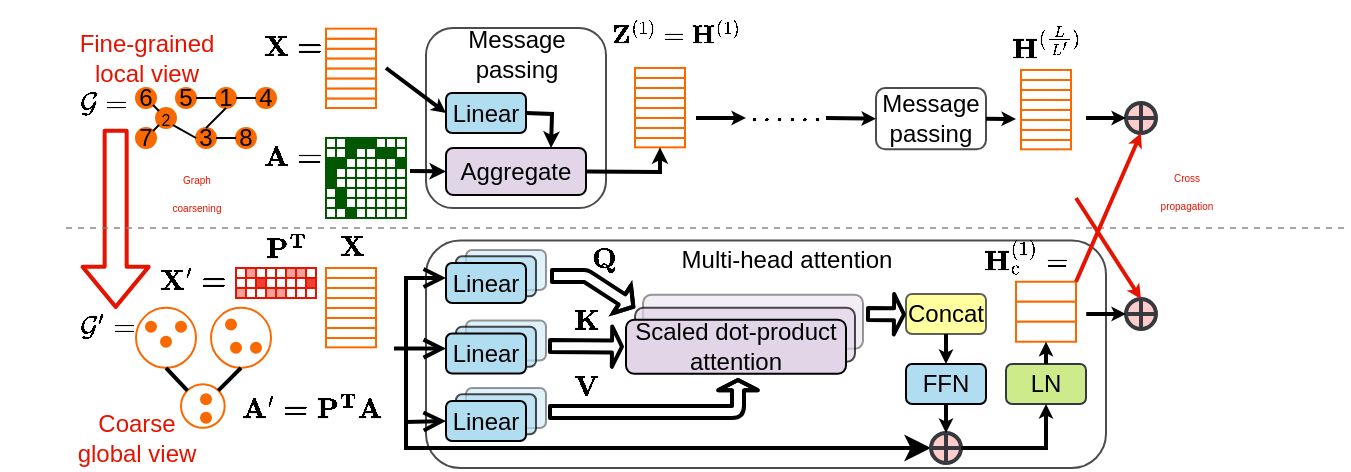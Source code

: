 <mxfile version="15.3.3" type="github">
  <diagram id="CfByyXH98lyFo_TxjOTY" name="Page-1">
    <mxGraphModel dx="788" dy="453" grid="1" gridSize="10" guides="1" tooltips="1" connect="1" arrows="1" fold="1" page="1" pageScale="1" pageWidth="400" pageHeight="300" math="1" shadow="0">
      <root>
        <mxCell id="0" />
        <mxCell id="1" parent="0" />
        <mxCell id="TVpiPLjPCfYYswbtp5a_-145" value="\(\bf{P}^{\text{T}}\)" style="text;html=1;resizable=0;autosize=1;align=center;verticalAlign=middle;points=[];fillColor=none;strokeColor=none;rounded=0;" vertex="1" parent="1">
          <mxGeometry x="95" y="120" width="110" height="20" as="geometry" />
        </mxCell>
        <mxCell id="TVpiPLjPCfYYswbtp5a_-34" value="" style="rounded=1;whiteSpace=wrap;html=1;hachureGap=4;pointerEvents=0;strokeColor=#000000;fillColor=#b1ddf0;opacity=40;" vertex="1" parent="1">
          <mxGeometry x="240" y="131" width="40" height="20" as="geometry" />
        </mxCell>
        <mxCell id="TVpiPLjPCfYYswbtp5a_-33" value="" style="rounded=1;whiteSpace=wrap;html=1;hachureGap=4;pointerEvents=0;strokeColor=#000000;fillColor=#b1ddf0;opacity=70;" vertex="1" parent="1">
          <mxGeometry x="235" y="134.16" width="40" height="20" as="geometry" />
        </mxCell>
        <mxCell id="TVpiPLjPCfYYswbtp5a_-28" value="" style="rounded=1;whiteSpace=wrap;html=1;hachureGap=4;pointerEvents=0;fillColor=#e1d5e7;opacity=40;strokeColor=#000000;" vertex="1" parent="1">
          <mxGeometry x="328.5" y="153.43" width="110" height="27" as="geometry" />
        </mxCell>
        <mxCell id="TVpiPLjPCfYYswbtp5a_-27" value="" style="rounded=1;whiteSpace=wrap;html=1;hachureGap=4;pointerEvents=0;fillColor=#e1d5e7;opacity=70;strokeColor=#000000;" vertex="1" parent="1">
          <mxGeometry x="324.5" y="159.93" width="110" height="27" as="geometry" />
        </mxCell>
        <mxCell id="kGuZ0Swbfz_hp6WvDoyl-2" value="\(\mathcal{G}=\)" style="text;html=1;resizable=0;autosize=1;align=center;verticalAlign=middle;points=[];fillColor=none;strokeColor=none;rounded=0;" parent="1" vertex="1">
          <mxGeometry x="7.5" y="47.66" width="100" height="20" as="geometry" />
        </mxCell>
        <mxCell id="kGuZ0Swbfz_hp6WvDoyl-3" value="7" style="ellipse;whiteSpace=wrap;html=1;aspect=fixed;fillColor=#fa6800;fontColor=#000000;strokeColor=#FA6800;" parent="1" vertex="1">
          <mxGeometry x="75" y="70" width="10" height="10" as="geometry" />
        </mxCell>
        <mxCell id="kGuZ0Swbfz_hp6WvDoyl-4" value="&lt;font style=&quot;font-size: 8px&quot;&gt;2&lt;/font&gt;" style="ellipse;whiteSpace=wrap;html=1;aspect=fixed;fillColor=#fa6800;fontColor=#000000;strokeColor=#FA6800;" parent="1" vertex="1">
          <mxGeometry x="85" y="60" width="10" height="10" as="geometry" />
        </mxCell>
        <mxCell id="kGuZ0Swbfz_hp6WvDoyl-5" value="6" style="ellipse;whiteSpace=wrap;html=1;aspect=fixed;fillColor=#fa6800;fontColor=#000000;strokeColor=#FA6800;" parent="1" vertex="1">
          <mxGeometry x="75" y="50" width="10" height="10" as="geometry" />
        </mxCell>
        <mxCell id="kGuZ0Swbfz_hp6WvDoyl-6" value="" style="endArrow=none;html=1;entryX=0;entryY=0;entryDx=0;entryDy=0;exitX=1;exitY=1;exitDx=0;exitDy=0;" parent="1" source="kGuZ0Swbfz_hp6WvDoyl-5" target="kGuZ0Swbfz_hp6WvDoyl-4" edge="1">
          <mxGeometry width="50" height="50" relative="1" as="geometry">
            <mxPoint x="115" y="40" as="sourcePoint" />
            <mxPoint x="100" y="65" as="targetPoint" />
          </mxGeometry>
        </mxCell>
        <mxCell id="kGuZ0Swbfz_hp6WvDoyl-7" value="" style="endArrow=none;html=1;exitX=1;exitY=0;exitDx=0;exitDy=0;entryX=0;entryY=1;entryDx=0;entryDy=0;" parent="1" source="kGuZ0Swbfz_hp6WvDoyl-3" target="kGuZ0Swbfz_hp6WvDoyl-4" edge="1">
          <mxGeometry width="50" height="50" relative="1" as="geometry">
            <mxPoint x="135" y="242" as="sourcePoint" />
            <mxPoint x="145" y="242" as="targetPoint" />
          </mxGeometry>
        </mxCell>
        <mxCell id="kGuZ0Swbfz_hp6WvDoyl-8" value="3" style="ellipse;whiteSpace=wrap;html=1;aspect=fixed;fillColor=#fa6800;fontColor=#000000;strokeColor=#FA6800;" parent="1" vertex="1">
          <mxGeometry x="105" y="70" width="10" height="10" as="geometry" />
        </mxCell>
        <mxCell id="kGuZ0Swbfz_hp6WvDoyl-10" value="8" style="ellipse;whiteSpace=wrap;html=1;aspect=fixed;fillColor=#fa6800;fontColor=#000000;strokeColor=#FA6800;" parent="1" vertex="1">
          <mxGeometry x="125" y="70" width="10" height="10" as="geometry" />
        </mxCell>
        <mxCell id="kGuZ0Swbfz_hp6WvDoyl-11" value="" style="endArrow=none;html=1;exitX=1;exitY=1;exitDx=0;exitDy=0;entryX=0;entryY=0.5;entryDx=0;entryDy=0;" parent="1" source="kGuZ0Swbfz_hp6WvDoyl-4" target="kGuZ0Swbfz_hp6WvDoyl-8" edge="1">
          <mxGeometry width="50" height="50" relative="1" as="geometry">
            <mxPoint x="94" y="90" as="sourcePoint" />
            <mxPoint x="90" y="90" as="targetPoint" />
          </mxGeometry>
        </mxCell>
        <mxCell id="kGuZ0Swbfz_hp6WvDoyl-12" value="" style="endArrow=none;html=1;exitX=1;exitY=0.5;exitDx=0;exitDy=0;entryX=0;entryY=0.5;entryDx=0;entryDy=0;" parent="1" source="kGuZ0Swbfz_hp6WvDoyl-8" target="kGuZ0Swbfz_hp6WvDoyl-10" edge="1">
          <mxGeometry width="50" height="50" relative="1" as="geometry">
            <mxPoint x="155" y="242" as="sourcePoint" />
            <mxPoint x="175" y="242" as="targetPoint" />
          </mxGeometry>
        </mxCell>
        <mxCell id="kGuZ0Swbfz_hp6WvDoyl-14" value="1" style="ellipse;whiteSpace=wrap;html=1;aspect=fixed;fillColor=#fa6800;fontColor=#000000;strokeColor=#FA6800;" parent="1" vertex="1">
          <mxGeometry x="115" y="50" width="10" height="10" as="geometry" />
        </mxCell>
        <mxCell id="kGuZ0Swbfz_hp6WvDoyl-15" value="4" style="ellipse;whiteSpace=wrap;html=1;aspect=fixed;fillColor=#fa6800;fontColor=#000000;strokeColor=#FA6800;" parent="1" vertex="1">
          <mxGeometry x="135" y="50" width="10" height="10" as="geometry" />
        </mxCell>
        <mxCell id="kGuZ0Swbfz_hp6WvDoyl-16" value="5" style="ellipse;whiteSpace=wrap;html=1;aspect=fixed;fillColor=#fa6800;fontColor=#000000;strokeColor=#FA6800;" parent="1" vertex="1">
          <mxGeometry x="95" y="50" width="10" height="10" as="geometry" />
        </mxCell>
        <mxCell id="kGuZ0Swbfz_hp6WvDoyl-17" value="" style="endArrow=none;html=1;exitX=1;exitY=0.5;exitDx=0;exitDy=0;entryX=0;entryY=0.5;entryDx=0;entryDy=0;" parent="1" source="kGuZ0Swbfz_hp6WvDoyl-14" target="kGuZ0Swbfz_hp6WvDoyl-15" edge="1">
          <mxGeometry width="50" height="50" relative="1" as="geometry">
            <mxPoint x="185" y="242" as="sourcePoint" />
            <mxPoint x="195" y="242" as="targetPoint" />
          </mxGeometry>
        </mxCell>
        <mxCell id="kGuZ0Swbfz_hp6WvDoyl-18" value="" style="endArrow=none;html=1;exitX=1;exitY=0.5;exitDx=0;exitDy=0;entryX=0;entryY=0.5;entryDx=0;entryDy=0;" parent="1" source="kGuZ0Swbfz_hp6WvDoyl-16" target="kGuZ0Swbfz_hp6WvDoyl-14" edge="1">
          <mxGeometry width="50" height="50" relative="1" as="geometry">
            <mxPoint x="185" y="222" as="sourcePoint" />
            <mxPoint x="195" y="222" as="targetPoint" />
          </mxGeometry>
        </mxCell>
        <mxCell id="kGuZ0Swbfz_hp6WvDoyl-19" value="" style="endArrow=none;html=1;entryX=0.5;entryY=0;entryDx=0;entryDy=0;exitX=0.5;exitY=1;exitDx=0;exitDy=0;" parent="1" source="kGuZ0Swbfz_hp6WvDoyl-14" target="kGuZ0Swbfz_hp6WvDoyl-8" edge="1">
          <mxGeometry width="50" height="50" relative="1" as="geometry">
            <mxPoint x="170" y="222" as="sourcePoint" />
            <mxPoint x="175" y="222" as="targetPoint" />
          </mxGeometry>
        </mxCell>
        <mxCell id="3dyqp-hgBsEXuZw8hZt5-2" value="\(\mathcal{G&#39;}=\)" style="text;html=1;resizable=0;autosize=1;align=center;verticalAlign=middle;points=[];fillColor=none;strokeColor=none;rounded=0;" parent="1" vertex="1">
          <mxGeometry x="10" y="160.43" width="100" height="20" as="geometry" />
        </mxCell>
        <mxCell id="3dyqp-hgBsEXuZw8hZt5-3" value="" style="shape=flexArrow;endArrow=classic;html=1;strokeColor=#E51400;strokeWidth=2;fillColor=none;" parent="1" edge="1">
          <mxGeometry width="50" height="50" relative="1" as="geometry">
            <mxPoint x="64.83" y="70.43" as="sourcePoint" />
            <mxPoint x="64.83" y="160.43" as="targetPoint" />
          </mxGeometry>
        </mxCell>
        <mxCell id="3dyqp-hgBsEXuZw8hZt5-4" value="&lt;font style=&quot;font-size: 5px&quot; color=&quot;#e51400&quot;&gt;Graph&lt;br&gt;coarsening&lt;/font&gt;" style="edgeLabel;html=1;align=center;verticalAlign=middle;resizable=0;points=[];labelBackgroundColor=none;" parent="3dyqp-hgBsEXuZw8hZt5-3" vertex="1" connectable="0">
          <mxGeometry x="-0.463" y="-1" relative="1" as="geometry">
            <mxPoint x="41" y="6" as="offset" />
          </mxGeometry>
        </mxCell>
        <mxCell id="3dyqp-hgBsEXuZw8hZt5-40" value="" style="ellipse;whiteSpace=wrap;html=1;aspect=fixed;labelBackgroundColor=none;strokeColor=#FA6800;" parent="1" vertex="1">
          <mxGeometry x="97.5" y="198.09" width="21.84" height="21.84" as="geometry" />
        </mxCell>
        <mxCell id="3dyqp-hgBsEXuZw8hZt5-41" value="" style="ellipse;whiteSpace=wrap;html=1;aspect=fixed;labelBackgroundColor=none;strokeColor=#FA6800;" parent="1" vertex="1">
          <mxGeometry x="112.5" y="159.93" width="30" height="30" as="geometry" />
        </mxCell>
        <mxCell id="3dyqp-hgBsEXuZw8hZt5-42" value="" style="ellipse;whiteSpace=wrap;html=1;aspect=fixed;labelBackgroundColor=none;strokeColor=#FA6800;" parent="1" vertex="1">
          <mxGeometry x="75" y="159.93" width="30" height="30" as="geometry" />
        </mxCell>
        <mxCell id="3dyqp-hgBsEXuZw8hZt5-45" value="" style="rounded=0;whiteSpace=wrap;html=1;labelBackgroundColor=none;strokeColor=#FA6800;" parent="1" vertex="1">
          <mxGeometry x="170" y="30.33" width="25" height="5" as="geometry" />
        </mxCell>
        <mxCell id="3dyqp-hgBsEXuZw8hZt5-46" value="" style="rounded=0;whiteSpace=wrap;html=1;labelBackgroundColor=none;strokeColor=#FA6800;" parent="1" vertex="1">
          <mxGeometry x="170" y="25.33" width="25" height="5" as="geometry" />
        </mxCell>
        <mxCell id="3dyqp-hgBsEXuZw8hZt5-47" value="" style="rounded=0;whiteSpace=wrap;html=1;labelBackgroundColor=none;strokeColor=#FA6800;" parent="1" vertex="1">
          <mxGeometry x="170" y="20.33" width="25" height="5" as="geometry" />
        </mxCell>
        <mxCell id="3dyqp-hgBsEXuZw8hZt5-53" value="" style="endArrow=none;dashed=1;html=1;opacity=70;strokeColor=#808080;" parent="1" edge="1">
          <mxGeometry width="50" height="50" relative="1" as="geometry">
            <mxPoint x="40" y="120" as="sourcePoint" />
            <mxPoint x="680" y="120" as="targetPoint" />
          </mxGeometry>
        </mxCell>
        <mxCell id="3dyqp-hgBsEXuZw8hZt5-54" value="\(\bf{X&#39;}=\)" style="text;html=1;resizable=0;autosize=1;align=center;verticalAlign=middle;points=[];fillColor=none;strokeColor=none;rounded=0;" parent="1" vertex="1">
          <mxGeometry x="67.5" y="136.87" width="70" height="20" as="geometry" />
        </mxCell>
        <mxCell id="3dyqp-hgBsEXuZw8hZt5-55" value="\(\bf{X}=\)" style="text;html=1;resizable=0;autosize=1;align=center;verticalAlign=middle;points=[];fillColor=none;strokeColor=none;rounded=0;" parent="1" vertex="1">
          <mxGeometry x="117.5" y="20" width="70" height="20" as="geometry" />
        </mxCell>
        <mxCell id="3dyqp-hgBsEXuZw8hZt5-56" value="" style="rounded=0;whiteSpace=wrap;html=1;labelBackgroundColor=none;strokeColor=#FA6800;" parent="1" vertex="1">
          <mxGeometry x="170" y="35.33" width="25" height="5" as="geometry" />
        </mxCell>
        <mxCell id="3dyqp-hgBsEXuZw8hZt5-57" value="" style="rounded=0;whiteSpace=wrap;html=1;labelBackgroundColor=none;strokeColor=#FA6800;" parent="1" vertex="1">
          <mxGeometry x="170" y="40.33" width="25" height="5" as="geometry" />
        </mxCell>
        <mxCell id="TVpiPLjPCfYYswbtp5a_-4" value="" style="ellipse;whiteSpace=wrap;html=1;aspect=fixed;fillColor=#fa6800;fontColor=#000000;strokeColor=#FA6800;" vertex="1" parent="1">
          <mxGeometry x="107.5" y="203.09" width="5" height="5" as="geometry" />
        </mxCell>
        <mxCell id="TVpiPLjPCfYYswbtp5a_-6" value="" style="ellipse;whiteSpace=wrap;html=1;aspect=fixed;fillColor=#fa6800;fontColor=#000000;strokeColor=#FA6800;" vertex="1" parent="1">
          <mxGeometry x="107.5" y="212.43" width="5" height="5" as="geometry" />
        </mxCell>
        <mxCell id="TVpiPLjPCfYYswbtp5a_-7" value="" style="ellipse;whiteSpace=wrap;html=1;aspect=fixed;fillColor=#fa6800;fontColor=#000000;strokeColor=#FA6800;" vertex="1" parent="1">
          <mxGeometry x="122.5" y="177.43" width="5" height="5" as="geometry" />
        </mxCell>
        <mxCell id="TVpiPLjPCfYYswbtp5a_-8" value="" style="ellipse;whiteSpace=wrap;html=1;aspect=fixed;fillColor=#fa6800;fontColor=#000000;strokeColor=#FA6800;" vertex="1" parent="1">
          <mxGeometry x="120" y="165.8" width="5" height="5" as="geometry" />
        </mxCell>
        <mxCell id="TVpiPLjPCfYYswbtp5a_-9" value="" style="ellipse;whiteSpace=wrap;html=1;aspect=fixed;fillColor=#fa6800;fontColor=#000000;strokeColor=#FA6800;" vertex="1" parent="1">
          <mxGeometry x="132.5" y="177.43" width="5" height="5" as="geometry" />
        </mxCell>
        <mxCell id="TVpiPLjPCfYYswbtp5a_-10" value="" style="ellipse;whiteSpace=wrap;html=1;aspect=fixed;fillColor=#fa6800;fontColor=#000000;strokeColor=#FA6800;" vertex="1" parent="1">
          <mxGeometry x="87.5" y="174.34" width="5" height="5" as="geometry" />
        </mxCell>
        <mxCell id="TVpiPLjPCfYYswbtp5a_-11" value="" style="ellipse;whiteSpace=wrap;html=1;aspect=fixed;fillColor=#fa6800;fontColor=#000000;strokeColor=#FA6800;" vertex="1" parent="1">
          <mxGeometry x="95" y="166.84" width="5" height="5" as="geometry" />
        </mxCell>
        <mxCell id="TVpiPLjPCfYYswbtp5a_-12" value="" style="ellipse;whiteSpace=wrap;html=1;aspect=fixed;fillColor=#fa6800;fontColor=#000000;strokeColor=#FA6800;" vertex="1" parent="1">
          <mxGeometry x="80" y="166.84" width="5" height="5" as="geometry" />
        </mxCell>
        <mxCell id="TVpiPLjPCfYYswbtp5a_-14" value="" style="rounded=0;whiteSpace=wrap;html=1;labelBackgroundColor=none;strokeColor=#FA6800;" vertex="1" parent="1">
          <mxGeometry x="170" y="45.33" width="25" height="5" as="geometry" />
        </mxCell>
        <mxCell id="TVpiPLjPCfYYswbtp5a_-15" value="" style="rounded=0;whiteSpace=wrap;html=1;labelBackgroundColor=none;strokeColor=#FA6800;" vertex="1" parent="1">
          <mxGeometry x="170" y="50.33" width="25" height="5" as="geometry" />
        </mxCell>
        <mxCell id="TVpiPLjPCfYYswbtp5a_-16" value="" style="rounded=0;whiteSpace=wrap;html=1;labelBackgroundColor=none;strokeColor=#FA6800;" vertex="1" parent="1">
          <mxGeometry x="170" y="55.33" width="25" height="4.67" as="geometry" />
        </mxCell>
        <mxCell id="TVpiPLjPCfYYswbtp5a_-19" value="Multi-head attention" style="text;html=1;resizable=0;autosize=1;align=center;verticalAlign=middle;points=[];fillColor=none;strokeColor=none;rounded=0;hachureGap=4;pointerEvents=0;" vertex="1" parent="1">
          <mxGeometry x="340" y="126.25" width="120" height="20" as="geometry" />
        </mxCell>
        <mxCell id="TVpiPLjPCfYYswbtp5a_-26" value="Scaled dot-product&lt;br&gt;attention" style="rounded=1;whiteSpace=wrap;html=1;hachureGap=4;pointerEvents=0;fillColor=#e1d5e7;strokeColor=#000000;" vertex="1" parent="1">
          <mxGeometry x="320" y="165.87" width="110" height="27" as="geometry" />
        </mxCell>
        <mxCell id="TVpiPLjPCfYYswbtp5a_-30" value="" style="rounded=1;whiteSpace=wrap;html=1;hachureGap=4;pointerEvents=0;strokeColor=#000000;fillColor=none;opacity=70;" vertex="1" parent="1">
          <mxGeometry x="220" y="126.25" width="340" height="113.75" as="geometry" />
        </mxCell>
        <mxCell id="TVpiPLjPCfYYswbtp5a_-31" value="Linear" style="rounded=1;whiteSpace=wrap;html=1;hachureGap=4;pointerEvents=0;strokeColor=#000000;fillColor=#b1ddf0;" vertex="1" parent="1">
          <mxGeometry x="230" y="137.5" width="40" height="20" as="geometry" />
        </mxCell>
        <mxCell id="TVpiPLjPCfYYswbtp5a_-35" value="" style="rounded=1;whiteSpace=wrap;html=1;hachureGap=4;pointerEvents=0;strokeColor=#000000;fillColor=#b1ddf0;opacity=40;" vertex="1" parent="1">
          <mxGeometry x="240" y="166.25" width="40" height="20" as="geometry" />
        </mxCell>
        <mxCell id="TVpiPLjPCfYYswbtp5a_-36" value="" style="rounded=1;whiteSpace=wrap;html=1;hachureGap=4;pointerEvents=0;strokeColor=#000000;fillColor=#b1ddf0;opacity=70;" vertex="1" parent="1">
          <mxGeometry x="235" y="169.41" width="40" height="20" as="geometry" />
        </mxCell>
        <mxCell id="TVpiPLjPCfYYswbtp5a_-37" value="Linear" style="rounded=1;whiteSpace=wrap;html=1;hachureGap=4;pointerEvents=0;strokeColor=#000000;fillColor=#b1ddf0;" vertex="1" parent="1">
          <mxGeometry x="230" y="172.75" width="40" height="20" as="geometry" />
        </mxCell>
        <mxCell id="TVpiPLjPCfYYswbtp5a_-38" value="" style="rounded=1;whiteSpace=wrap;html=1;hachureGap=4;pointerEvents=0;strokeColor=#000000;fillColor=#b1ddf0;opacity=40;" vertex="1" parent="1">
          <mxGeometry x="240" y="200" width="40" height="20" as="geometry" />
        </mxCell>
        <mxCell id="TVpiPLjPCfYYswbtp5a_-39" value="" style="rounded=1;whiteSpace=wrap;html=1;hachureGap=4;pointerEvents=0;strokeColor=#000000;fillColor=#b1ddf0;opacity=70;" vertex="1" parent="1">
          <mxGeometry x="235" y="203.16" width="40" height="20" as="geometry" />
        </mxCell>
        <mxCell id="TVpiPLjPCfYYswbtp5a_-40" value="Linear" style="rounded=1;whiteSpace=wrap;html=1;hachureGap=4;pointerEvents=0;strokeColor=#000000;fillColor=#b1ddf0;" vertex="1" parent="1">
          <mxGeometry x="230" y="206.5" width="40" height="20" as="geometry" />
        </mxCell>
        <mxCell id="TVpiPLjPCfYYswbtp5a_-45" value="" style="endArrow=open;html=1;startSize=14;endSize=7;sourcePerimeterSpacing=7;targetPerimeterSpacing=21;strokeWidth=2;endFill=0;" edge="1" parent="1">
          <mxGeometry width="50" height="50" relative="1" as="geometry">
            <mxPoint x="204" y="180.31" as="sourcePoint" />
            <mxPoint x="230" y="180.31" as="targetPoint" />
          </mxGeometry>
        </mxCell>
        <mxCell id="TVpiPLjPCfYYswbtp5a_-46" value="" style="endArrow=open;html=1;startSize=14;endSize=7;sourcePerimeterSpacing=2;targetPerimeterSpacing=14;strokeWidth=2;endFill=0;rounded=0;entryX=0;entryY=0.5;entryDx=0;entryDy=0;" edge="1" parent="1" target="TVpiPLjPCfYYswbtp5a_-40">
          <mxGeometry width="50" height="50" relative="1" as="geometry">
            <mxPoint x="210" y="180" as="sourcePoint" />
            <mxPoint x="230" y="220" as="targetPoint" />
            <Array as="points">
              <mxPoint x="210" y="217" />
            </Array>
          </mxGeometry>
        </mxCell>
        <mxCell id="TVpiPLjPCfYYswbtp5a_-47" value="" style="endArrow=open;html=1;startSize=14;endSize=7;sourcePerimeterSpacing=2;targetPerimeterSpacing=14;strokeWidth=2;endFill=0;rounded=0;" edge="1" parent="1">
          <mxGeometry width="50" height="50" relative="1" as="geometry">
            <mxPoint x="210" y="180" as="sourcePoint" />
            <mxPoint x="230" y="145" as="targetPoint" />
            <Array as="points">
              <mxPoint x="210" y="145" />
            </Array>
          </mxGeometry>
        </mxCell>
        <mxCell id="TVpiPLjPCfYYswbtp5a_-49" value="" style="endArrow=classic;html=1;startSize=14;endSize=7;sourcePerimeterSpacing=2;targetPerimeterSpacing=14;strokeWidth=2;entryX=0;entryY=0.5;entryDx=0;entryDy=0;entryPerimeter=0;rounded=0;" edge="1" parent="1" target="TVpiPLjPCfYYswbtp5a_-103">
          <mxGeometry width="50" height="50" relative="1" as="geometry">
            <mxPoint x="210" y="180" as="sourcePoint" />
            <mxPoint x="430" y="227.26" as="targetPoint" />
            <Array as="points">
              <mxPoint x="210" y="230" />
            </Array>
          </mxGeometry>
        </mxCell>
        <mxCell id="TVpiPLjPCfYYswbtp5a_-54" value="" style="whiteSpace=wrap;html=1;aspect=fixed;hachureGap=4;pointerEvents=0;strokeColor=#E51400;fillColor=default;fontColor=#ffffff;" vertex="1" parent="1">
          <mxGeometry x="130" y="140" width="5" height="5" as="geometry" />
        </mxCell>
        <mxCell id="TVpiPLjPCfYYswbtp5a_-55" value="" style="whiteSpace=wrap;html=1;aspect=fixed;hachureGap=4;pointerEvents=0;strokeColor=#E51400;fillColor=none;fontColor=#ffffff;" vertex="1" parent="1">
          <mxGeometry x="135" y="140" width="5" height="5" as="geometry" />
        </mxCell>
        <mxCell id="TVpiPLjPCfYYswbtp5a_-56" value="" style="whiteSpace=wrap;html=1;aspect=fixed;hachureGap=4;pointerEvents=0;strokeColor=#E51400;fillColor=none;fontColor=#ffffff;" vertex="1" parent="1">
          <mxGeometry x="140" y="140" width="5" height="5" as="geometry" />
        </mxCell>
        <mxCell id="TVpiPLjPCfYYswbtp5a_-57" value="" style="whiteSpace=wrap;html=1;aspect=fixed;hachureGap=4;pointerEvents=0;strokeColor=#E51400;fillColor=none;fontColor=#ffffff;" vertex="1" parent="1">
          <mxGeometry x="145" y="140" width="5" height="5" as="geometry" />
        </mxCell>
        <mxCell id="TVpiPLjPCfYYswbtp5a_-58" value="" style="whiteSpace=wrap;html=1;aspect=fixed;hachureGap=4;pointerEvents=0;strokeColor=#E51400;fillColor=none;fontColor=#ffffff;" vertex="1" parent="1">
          <mxGeometry x="150" y="140" width="5" height="5" as="geometry" />
        </mxCell>
        <mxCell id="TVpiPLjPCfYYswbtp5a_-59" value="" style="whiteSpace=wrap;html=1;aspect=fixed;hachureGap=4;pointerEvents=0;strokeColor=#E51400;fillColor=none;fontColor=#ffffff;" vertex="1" parent="1">
          <mxGeometry x="155" y="140" width="5" height="5" as="geometry" />
        </mxCell>
        <mxCell id="TVpiPLjPCfYYswbtp5a_-60" value="" style="whiteSpace=wrap;html=1;aspect=fixed;hachureGap=4;pointerEvents=0;strokeColor=#E51400;fillColor=none;fontColor=#ffffff;" vertex="1" parent="1">
          <mxGeometry x="125" y="140" width="5" height="5" as="geometry" />
        </mxCell>
        <mxCell id="TVpiPLjPCfYYswbtp5a_-61" value="" style="whiteSpace=wrap;html=1;aspect=fixed;hachureGap=4;pointerEvents=0;strokeColor=#E51400;fillColor=none;fontColor=#ffffff;" vertex="1" parent="1">
          <mxGeometry x="160" y="140" width="5" height="5" as="geometry" />
        </mxCell>
        <mxCell id="TVpiPLjPCfYYswbtp5a_-62" value="" style="whiteSpace=wrap;html=1;aspect=fixed;hachureGap=4;pointerEvents=0;strokeColor=#E51400;fillColor=none;fontColor=#ffffff;" vertex="1" parent="1">
          <mxGeometry x="130" y="145" width="5" height="5" as="geometry" />
        </mxCell>
        <mxCell id="TVpiPLjPCfYYswbtp5a_-63" value="" style="whiteSpace=wrap;html=1;aspect=fixed;hachureGap=4;pointerEvents=0;strokeColor=#E51400;fillColor=none;fontColor=#ffffff;" vertex="1" parent="1">
          <mxGeometry x="135" y="145" width="5" height="5" as="geometry" />
        </mxCell>
        <mxCell id="TVpiPLjPCfYYswbtp5a_-64" value="" style="whiteSpace=wrap;html=1;aspect=fixed;hachureGap=4;pointerEvents=0;strokeColor=#E51400;fillColor=none;fontColor=#ffffff;" vertex="1" parent="1">
          <mxGeometry x="140" y="145" width="5" height="5" as="geometry" />
        </mxCell>
        <mxCell id="TVpiPLjPCfYYswbtp5a_-65" value="" style="whiteSpace=wrap;html=1;aspect=fixed;hachureGap=4;pointerEvents=0;strokeColor=#E51400;fillColor=none;fontColor=#ffffff;" vertex="1" parent="1">
          <mxGeometry x="145" y="145" width="5" height="5" as="geometry" />
        </mxCell>
        <mxCell id="TVpiPLjPCfYYswbtp5a_-66" value="" style="whiteSpace=wrap;html=1;aspect=fixed;hachureGap=4;pointerEvents=0;strokeColor=#E51400;fillColor=none;fontColor=#ffffff;" vertex="1" parent="1">
          <mxGeometry x="150" y="145" width="5" height="5" as="geometry" />
        </mxCell>
        <mxCell id="TVpiPLjPCfYYswbtp5a_-67" value="" style="whiteSpace=wrap;html=1;aspect=fixed;hachureGap=4;pointerEvents=0;strokeColor=#E51400;fillColor=none;fontColor=#ffffff;" vertex="1" parent="1">
          <mxGeometry x="155" y="145" width="5" height="5" as="geometry" />
        </mxCell>
        <mxCell id="TVpiPLjPCfYYswbtp5a_-68" value="" style="whiteSpace=wrap;html=1;aspect=fixed;hachureGap=4;pointerEvents=0;strokeColor=#E51400;fillColor=none;fontColor=#ffffff;" vertex="1" parent="1">
          <mxGeometry x="125" y="145" width="5" height="5" as="geometry" />
        </mxCell>
        <mxCell id="TVpiPLjPCfYYswbtp5a_-69" value="" style="whiteSpace=wrap;html=1;aspect=fixed;hachureGap=4;pointerEvents=0;strokeColor=#E51400;fillColor=none;fontColor=#ffffff;" vertex="1" parent="1">
          <mxGeometry x="160" y="145" width="5" height="5" as="geometry" />
        </mxCell>
        <mxCell id="TVpiPLjPCfYYswbtp5a_-70" value="" style="whiteSpace=wrap;html=1;aspect=fixed;hachureGap=4;pointerEvents=0;strokeColor=#E51400;fillColor=none;fontColor=#ffffff;" vertex="1" parent="1">
          <mxGeometry x="130" y="150" width="5" height="5" as="geometry" />
        </mxCell>
        <mxCell id="TVpiPLjPCfYYswbtp5a_-71" value="" style="whiteSpace=wrap;html=1;aspect=fixed;hachureGap=4;pointerEvents=0;strokeColor=#E51400;fillColor=none;fontColor=#ffffff;" vertex="1" parent="1">
          <mxGeometry x="135" y="150" width="5" height="5" as="geometry" />
        </mxCell>
        <mxCell id="TVpiPLjPCfYYswbtp5a_-72" value="" style="whiteSpace=wrap;html=1;aspect=fixed;hachureGap=4;pointerEvents=0;strokeColor=#E51400;fillColor=none;fontColor=#ffffff;" vertex="1" parent="1">
          <mxGeometry x="140" y="150" width="5" height="5" as="geometry" />
        </mxCell>
        <mxCell id="TVpiPLjPCfYYswbtp5a_-73" value="" style="whiteSpace=wrap;html=1;aspect=fixed;hachureGap=4;pointerEvents=0;strokeColor=#E51400;fillColor=none;fontColor=#ffffff;" vertex="1" parent="1">
          <mxGeometry x="145" y="150" width="5" height="5" as="geometry" />
        </mxCell>
        <mxCell id="TVpiPLjPCfYYswbtp5a_-74" value="" style="whiteSpace=wrap;html=1;aspect=fixed;hachureGap=4;pointerEvents=0;strokeColor=#E51400;fillColor=none;fontColor=#ffffff;" vertex="1" parent="1">
          <mxGeometry x="150" y="150" width="5" height="5" as="geometry" />
        </mxCell>
        <mxCell id="TVpiPLjPCfYYswbtp5a_-75" value="" style="whiteSpace=wrap;html=1;aspect=fixed;hachureGap=4;pointerEvents=0;strokeColor=#E51400;fillColor=none;fontColor=#ffffff;" vertex="1" parent="1">
          <mxGeometry x="155" y="150" width="5" height="5" as="geometry" />
        </mxCell>
        <mxCell id="TVpiPLjPCfYYswbtp5a_-76" value="" style="whiteSpace=wrap;html=1;aspect=fixed;hachureGap=4;pointerEvents=0;strokeColor=#E51400;fillColor=none;fontColor=#ffffff;" vertex="1" parent="1">
          <mxGeometry x="125" y="150" width="5" height="5" as="geometry" />
        </mxCell>
        <mxCell id="TVpiPLjPCfYYswbtp5a_-77" value="" style="whiteSpace=wrap;html=1;aspect=fixed;hachureGap=4;pointerEvents=0;strokeColor=#E51400;fillColor=none;fontColor=#ffffff;" vertex="1" parent="1">
          <mxGeometry x="160" y="150" width="5" height="5" as="geometry" />
        </mxCell>
        <mxCell id="TVpiPLjPCfYYswbtp5a_-78" value="" style="whiteSpace=wrap;html=1;aspect=fixed;hachureGap=4;pointerEvents=0;strokeColor=#E51400;fillColor=#E51400;fontColor=#ffffff;opacity=40;" vertex="1" parent="1">
          <mxGeometry x="130" y="140" width="5" height="5" as="geometry" />
        </mxCell>
        <mxCell id="TVpiPLjPCfYYswbtp5a_-79" value="" style="whiteSpace=wrap;html=1;aspect=fixed;hachureGap=4;pointerEvents=0;strokeColor=#E51400;fillColor=#E51400;fontColor=#ffffff;opacity=40;" vertex="1" parent="1">
          <mxGeometry x="150" y="140" width="5" height="5" as="geometry" />
        </mxCell>
        <mxCell id="TVpiPLjPCfYYswbtp5a_-81" value="" style="whiteSpace=wrap;html=1;aspect=fixed;hachureGap=4;pointerEvents=0;strokeColor=#E51400;fillColor=#E51400;fontColor=#ffffff;opacity=40;" vertex="1" parent="1">
          <mxGeometry x="140" y="150" width="5" height="5" as="geometry" />
        </mxCell>
        <mxCell id="TVpiPLjPCfYYswbtp5a_-82" value="" style="whiteSpace=wrap;html=1;aspect=fixed;hachureGap=4;pointerEvents=0;strokeColor=#E51400;fillColor=#E51400;fontColor=#ffffff;opacity=40;" vertex="1" parent="1">
          <mxGeometry x="155" y="140" width="5" height="5" as="geometry" />
        </mxCell>
        <mxCell id="TVpiPLjPCfYYswbtp5a_-83" value="" style="whiteSpace=wrap;html=1;aspect=fixed;hachureGap=4;pointerEvents=0;strokeColor=#E51400;fillColor=#E51400;fontColor=#ffffff;opacity=80;" vertex="1" parent="1">
          <mxGeometry x="135" y="144.96" width="5" height="5" as="geometry" />
        </mxCell>
        <mxCell id="TVpiPLjPCfYYswbtp5a_-84" value="" style="whiteSpace=wrap;html=1;aspect=fixed;hachureGap=4;pointerEvents=0;strokeColor=#E51400;fillColor=#E51400;fontColor=#ffffff;opacity=40;" vertex="1" parent="1">
          <mxGeometry x="125" y="149.96" width="5" height="5" as="geometry" />
        </mxCell>
        <mxCell id="TVpiPLjPCfYYswbtp5a_-85" value="" style="whiteSpace=wrap;html=1;aspect=fixed;hachureGap=4;pointerEvents=0;strokeColor=#E51400;fillColor=#E51400;fontColor=#ffffff;opacity=40;" vertex="1" parent="1">
          <mxGeometry x="145" y="149.96" width="5" height="5" as="geometry" />
        </mxCell>
        <mxCell id="TVpiPLjPCfYYswbtp5a_-86" value="" style="whiteSpace=wrap;html=1;aspect=fixed;hachureGap=4;pointerEvents=0;strokeColor=#E51400;fillColor=#E51400;fontColor=#ffffff;opacity=80;" vertex="1" parent="1">
          <mxGeometry x="160" y="144.96" width="5" height="5" as="geometry" />
        </mxCell>
        <mxCell id="TVpiPLjPCfYYswbtp5a_-90" value="" style="shape=flexArrow;endArrow=classic;html=1;startSize=14;endSize=1.59;sourcePerimeterSpacing=2;targetPerimeterSpacing=14;strokeColor=#000000;strokeWidth=2;width=5;entryX=0;entryY=0;entryDx=0;entryDy=0;endWidth=8.458;" edge="1" parent="1" target="TVpiPLjPCfYYswbtp5a_-27">
          <mxGeometry width="50" height="50" relative="1" as="geometry">
            <mxPoint x="282" y="144" as="sourcePoint" />
            <mxPoint x="320" y="160" as="targetPoint" />
            <Array as="points">
              <mxPoint x="300" y="144" />
            </Array>
          </mxGeometry>
        </mxCell>
        <mxCell id="TVpiPLjPCfYYswbtp5a_-93" value="" style="shape=flexArrow;endArrow=classic;html=1;endSize=1;sourcePerimeterSpacing=2;targetPerimeterSpacing=14;strokeColor=#000000;strokeWidth=2;entryX=0;entryY=0.5;entryDx=0;entryDy=0;width=5;startSize=14;endWidth=12.222;" edge="1" parent="1">
          <mxGeometry width="50" height="50" relative="1" as="geometry">
            <mxPoint x="281" y="179" as="sourcePoint" />
            <mxPoint x="319" y="179.37" as="targetPoint" />
          </mxGeometry>
        </mxCell>
        <mxCell id="TVpiPLjPCfYYswbtp5a_-94" value="\(\mathbf{Q}\)" style="text;html=1;strokeColor=none;fillColor=none;align=center;verticalAlign=middle;whiteSpace=wrap;rounded=0;hachureGap=4;pointerEvents=0;opacity=80;" vertex="1" parent="1">
          <mxGeometry x="288.5" y="126.25" width="40" height="20" as="geometry" />
        </mxCell>
        <mxCell id="TVpiPLjPCfYYswbtp5a_-95" value="\(\mathbf{K}\)" style="text;html=1;strokeColor=none;fillColor=none;align=center;verticalAlign=middle;whiteSpace=wrap;rounded=0;hachureGap=4;pointerEvents=0;opacity=80;" vertex="1" parent="1">
          <mxGeometry x="280" y="156.87" width="40" height="20" as="geometry" />
        </mxCell>
        <mxCell id="TVpiPLjPCfYYswbtp5a_-96" value="" style="shape=flexArrow;endArrow=classic;html=1;startSize=14;endSize=1.056;sourcePerimeterSpacing=2;targetPerimeterSpacing=14;strokeColor=#000000;strokeWidth=2;width=5;endWidth=11.944;" edge="1" parent="1">
          <mxGeometry width="50" height="50" relative="1" as="geometry">
            <mxPoint x="281" y="212" as="sourcePoint" />
            <mxPoint x="376" y="195" as="targetPoint" />
            <Array as="points">
              <mxPoint x="376" y="212" />
            </Array>
          </mxGeometry>
        </mxCell>
        <mxCell id="TVpiPLjPCfYYswbtp5a_-97" value="\(\mathbf{V}\)" style="text;html=1;strokeColor=none;fillColor=none;align=center;verticalAlign=middle;whiteSpace=wrap;rounded=0;hachureGap=4;pointerEvents=0;opacity=80;" vertex="1" parent="1">
          <mxGeometry x="280" y="190" width="40" height="20" as="geometry" />
        </mxCell>
        <mxCell id="TVpiPLjPCfYYswbtp5a_-100" value="Concat" style="rounded=1;whiteSpace=wrap;html=1;hachureGap=4;pointerEvents=0;strokeColor=#36393d;fillColor=#ffff88;gradientDirection=radial;opacity=80;" vertex="1" parent="1">
          <mxGeometry x="460" y="153" width="40" height="20" as="geometry" />
        </mxCell>
        <mxCell id="TVpiPLjPCfYYswbtp5a_-101" value="" style="shape=flexArrow;endArrow=classic;html=1;endSize=1;sourcePerimeterSpacing=2;targetPerimeterSpacing=14;strokeColor=#000000;strokeWidth=2;entryX=0;entryY=0.5;entryDx=0;entryDy=0;width=5;startSize=14;endWidth=12.222;" edge="1" parent="1">
          <mxGeometry width="50" height="50" relative="1" as="geometry">
            <mxPoint x="440" y="163" as="sourcePoint" />
            <mxPoint x="460" y="163.16" as="targetPoint" />
          </mxGeometry>
        </mxCell>
        <mxCell id="TVpiPLjPCfYYswbtp5a_-102" value="FFN" style="rounded=1;whiteSpace=wrap;html=1;hachureGap=4;pointerEvents=0;strokeColor=#000000;fillColor=#b1ddf0;" vertex="1" parent="1">
          <mxGeometry x="460" y="188" width="40" height="20" as="geometry" />
        </mxCell>
        <mxCell id="TVpiPLjPCfYYswbtp5a_-103" value="" style="verticalLabelPosition=bottom;verticalAlign=top;html=1;shape=mxgraph.flowchart.summing_function;hachureGap=4;pointerEvents=0;strokeColor=#36393d;fillColor=#ffcccc;gradientDirection=radial;strokeWidth=2;" vertex="1" parent="1">
          <mxGeometry x="472.5" y="222.5" width="15" height="15" as="geometry" />
        </mxCell>
        <mxCell id="TVpiPLjPCfYYswbtp5a_-107" value="" style="endArrow=classic;html=1;startSize=14;endSize=1;sourcePerimeterSpacing=2;targetPerimeterSpacing=14;strokeColor=#000000;strokeWidth=2;fillColor=none;exitX=0.5;exitY=1;exitDx=0;exitDy=0;entryX=0.5;entryY=0;entryDx=0;entryDy=0;" edge="1" parent="1" source="TVpiPLjPCfYYswbtp5a_-100" target="TVpiPLjPCfYYswbtp5a_-102">
          <mxGeometry width="50" height="50" relative="1" as="geometry">
            <mxPoint x="487.5" y="310" as="sourcePoint" />
            <mxPoint x="537.5" y="260" as="targetPoint" />
          </mxGeometry>
        </mxCell>
        <mxCell id="TVpiPLjPCfYYswbtp5a_-108" value="" style="endArrow=classic;html=1;startSize=14;endSize=1;sourcePerimeterSpacing=2;targetPerimeterSpacing=14;strokeColor=#000000;strokeWidth=2;fillColor=none;exitX=0.5;exitY=1;exitDx=0;exitDy=0;entryX=0.5;entryY=0;entryDx=0;entryDy=0;entryPerimeter=0;" edge="1" parent="1" source="TVpiPLjPCfYYswbtp5a_-102" target="TVpiPLjPCfYYswbtp5a_-103">
          <mxGeometry width="50" height="50" relative="1" as="geometry">
            <mxPoint x="510" y="213" as="sourcePoint" />
            <mxPoint x="510" y="230" as="targetPoint" />
          </mxGeometry>
        </mxCell>
        <mxCell id="TVpiPLjPCfYYswbtp5a_-109" value="LN" style="rounded=1;whiteSpace=wrap;html=1;hachureGap=4;pointerEvents=0;strokeColor=#36393d;fillColor=#cdeb8b;" vertex="1" parent="1">
          <mxGeometry x="510" y="188" width="40" height="20" as="geometry" />
        </mxCell>
        <mxCell id="TVpiPLjPCfYYswbtp5a_-110" value="" style="endArrow=classic;html=1;startSize=14;endSize=1;sourcePerimeterSpacing=2;targetPerimeterSpacing=14;strokeColor=#000000;strokeWidth=2;fillColor=none;entryX=0.5;entryY=1;entryDx=0;entryDy=0;exitX=1;exitY=0.5;exitDx=0;exitDy=0;exitPerimeter=0;rounded=0;" edge="1" parent="1" source="TVpiPLjPCfYYswbtp5a_-103" target="TVpiPLjPCfYYswbtp5a_-109">
          <mxGeometry width="50" height="50" relative="1" as="geometry">
            <mxPoint x="530" y="290" as="sourcePoint" />
            <mxPoint x="580" y="240" as="targetPoint" />
            <Array as="points">
              <mxPoint x="530" y="230" />
            </Array>
          </mxGeometry>
        </mxCell>
        <mxCell id="TVpiPLjPCfYYswbtp5a_-111" value="\(\mathbf{H}_{\text{c}}^{(1)}=\)" style="text;html=1;strokeColor=none;fillColor=none;align=center;verticalAlign=middle;whiteSpace=wrap;rounded=0;hachureGap=4;pointerEvents=0;opacity=80;" vertex="1" parent="1">
          <mxGeometry x="500" y="124.96" width="40" height="20" as="geometry" />
        </mxCell>
        <mxCell id="TVpiPLjPCfYYswbtp5a_-112" value="" style="rounded=0;whiteSpace=wrap;html=1;labelBackgroundColor=none;strokeColor=#FA6800;" vertex="1" parent="1">
          <mxGeometry x="515" y="146.87" width="30" height="10" as="geometry" />
        </mxCell>
        <mxCell id="TVpiPLjPCfYYswbtp5a_-113" value="" style="rounded=0;whiteSpace=wrap;html=1;labelBackgroundColor=none;strokeColor=#FA6800;" vertex="1" parent="1">
          <mxGeometry x="515" y="156.87" width="30" height="10" as="geometry" />
        </mxCell>
        <mxCell id="TVpiPLjPCfYYswbtp5a_-114" value="" style="rounded=0;whiteSpace=wrap;html=1;labelBackgroundColor=none;strokeColor=#FA6800;" vertex="1" parent="1">
          <mxGeometry x="515" y="166.87" width="30" height="10" as="geometry" />
        </mxCell>
        <mxCell id="TVpiPLjPCfYYswbtp5a_-115" value="" style="endArrow=classic;html=1;startSize=14;endSize=1;sourcePerimeterSpacing=2;targetPerimeterSpacing=14;strokeColor=#000000;strokeWidth=2;fillColor=none;exitX=0.5;exitY=0;exitDx=0;exitDy=0;entryX=0.5;entryY=1;entryDx=0;entryDy=0;" edge="1" parent="1" source="TVpiPLjPCfYYswbtp5a_-109" target="TVpiPLjPCfYYswbtp5a_-114">
          <mxGeometry width="50" height="50" relative="1" as="geometry">
            <mxPoint x="520" y="230" as="sourcePoint" />
            <mxPoint x="570" y="180" as="targetPoint" />
          </mxGeometry>
        </mxCell>
        <mxCell id="TVpiPLjPCfYYswbtp5a_-116" value="" style="verticalLabelPosition=bottom;verticalAlign=top;html=1;shape=mxgraph.flowchart.summing_function;hachureGap=4;pointerEvents=0;strokeColor=#36393d;fillColor=#ffcccc;gradientDirection=radial;strokeWidth=2;" vertex="1" parent="1">
          <mxGeometry x="570" y="155.5" width="15" height="15" as="geometry" />
        </mxCell>
        <mxCell id="TVpiPLjPCfYYswbtp5a_-117" value="" style="endArrow=classic;html=1;startSize=14;endSize=1;sourcePerimeterSpacing=2;targetPerimeterSpacing=14;strokeColor=#000000;strokeWidth=2;fillColor=none;entryX=0;entryY=0.5;entryDx=0;entryDy=0;entryPerimeter=0;exitX=0.971;exitY=0.323;exitDx=0;exitDy=0;exitPerimeter=0;" edge="1" parent="1" source="TVpiPLjPCfYYswbtp5a_-30" target="TVpiPLjPCfYYswbtp5a_-116">
          <mxGeometry width="50" height="50" relative="1" as="geometry">
            <mxPoint x="520" y="95" as="sourcePoint" />
            <mxPoint x="570" y="45" as="targetPoint" />
          </mxGeometry>
        </mxCell>
        <mxCell id="TVpiPLjPCfYYswbtp5a_-127" value="" style="verticalLabelPosition=bottom;verticalAlign=top;html=1;shape=mxgraph.flowchart.summing_function;hachureGap=4;pointerEvents=0;strokeColor=#36393d;fillColor=#ffcccc;gradientDirection=radial;strokeWidth=2;" vertex="1" parent="1">
          <mxGeometry x="570" y="57.5" width="15" height="15" as="geometry" />
        </mxCell>
        <mxCell id="TVpiPLjPCfYYswbtp5a_-129" value="&lt;font color=&quot;#e51400&quot;&gt;&lt;span style=&quot;font-size: 5px&quot;&gt;Cross&lt;br&gt;propagation&lt;br&gt;&lt;/span&gt;&lt;/font&gt;" style="edgeLabel;html=1;align=center;verticalAlign=middle;resizable=0;points=[];labelBackgroundColor=none;" vertex="1" connectable="0" parent="1">
          <mxGeometry x="600.0" y="99.998" as="geometry" />
        </mxCell>
        <mxCell id="TVpiPLjPCfYYswbtp5a_-130" value="" style="endArrow=classic;html=1;startSize=14;endSize=1;sourcePerimeterSpacing=2;targetPerimeterSpacing=14;strokeColor=#000000;strokeWidth=2;fillColor=none;entryX=0;entryY=0.5;entryDx=0;entryDy=0;entryPerimeter=0;" edge="1" parent="1" target="TVpiPLjPCfYYswbtp5a_-127">
          <mxGeometry width="50" height="50" relative="1" as="geometry">
            <mxPoint x="550" y="65" as="sourcePoint" />
            <mxPoint x="450" y="40" as="targetPoint" />
          </mxGeometry>
        </mxCell>
        <mxCell id="TVpiPLjPCfYYswbtp5a_-131" value="" style="endArrow=classic;html=1;startSize=14;endSize=1;sourcePerimeterSpacing=2;targetPerimeterSpacing=14;strokeColor=#E51400;strokeWidth=2;fillColor=none;entryX=0.5;entryY=0;entryDx=0;entryDy=0;entryPerimeter=0;exitX=1;exitY=1;exitDx=0;exitDy=0;" edge="1" parent="1" target="TVpiPLjPCfYYswbtp5a_-116">
          <mxGeometry width="50" height="50" relative="1" as="geometry">
            <mxPoint x="545" y="105" as="sourcePoint" />
            <mxPoint x="480" y="60" as="targetPoint" />
          </mxGeometry>
        </mxCell>
        <mxCell id="TVpiPLjPCfYYswbtp5a_-132" value="" style="endArrow=classic;html=1;startSize=14;endSize=1;sourcePerimeterSpacing=2;targetPerimeterSpacing=14;strokeColor=#E51400;strokeWidth=2;fillColor=none;entryX=0.5;entryY=1;entryDx=0;entryDy=0;entryPerimeter=0;exitX=1;exitY=0;exitDx=0;exitDy=0;" edge="1" parent="1" source="TVpiPLjPCfYYswbtp5a_-112" target="TVpiPLjPCfYYswbtp5a_-127">
          <mxGeometry width="50" height="50" relative="1" as="geometry">
            <mxPoint x="440" y="100" as="sourcePoint" />
            <mxPoint x="472.5" y="45" as="targetPoint" />
          </mxGeometry>
        </mxCell>
        <mxCell id="TVpiPLjPCfYYswbtp5a_-133" value="\(\mathbf{H}^{(\frac{L}{L&#39;})}\)" style="text;html=1;strokeColor=none;fillColor=none;align=center;verticalAlign=middle;whiteSpace=wrap;rounded=0;hachureGap=4;pointerEvents=0;opacity=80;" vertex="1" parent="1">
          <mxGeometry x="510" y="17.66" width="40" height="20" as="geometry" />
        </mxCell>
        <mxCell id="TVpiPLjPCfYYswbtp5a_-134" value="" style="rounded=1;whiteSpace=wrap;html=1;hachureGap=4;pointerEvents=0;strokeColor=#000000;strokeWidth=1;fillColor=none;gradientColor=none;gradientDirection=radial;opacity=70;" vertex="1" parent="1">
          <mxGeometry x="220" y="20" width="90" height="90" as="geometry" />
        </mxCell>
        <mxCell id="TVpiPLjPCfYYswbtp5a_-135" value="Message&lt;br&gt;passing" style="text;html=1;resizable=0;autosize=1;align=center;verticalAlign=middle;points=[];fillColor=none;strokeColor=none;rounded=0;hachureGap=4;pointerEvents=0;" vertex="1" parent="1">
          <mxGeometry x="235" y="17.66" width="60" height="30" as="geometry" />
        </mxCell>
        <mxCell id="TVpiPLjPCfYYswbtp5a_-136" value="&lt;font color=&quot;#e51400&quot;&gt;Fine-grained&lt;br&gt;local view&lt;/font&gt;" style="text;html=1;resizable=0;autosize=1;align=center;verticalAlign=middle;points=[];fillColor=none;strokeColor=none;rounded=0;hachureGap=4;pointerEvents=0;" vertex="1" parent="1">
          <mxGeometry x="40" y="20" width="80" height="30" as="geometry" />
        </mxCell>
        <mxCell id="TVpiPLjPCfYYswbtp5a_-137" value="&lt;font color=&quot;#e51400&quot;&gt;Coarse&lt;br&gt;global view&lt;/font&gt;" style="text;html=1;resizable=0;autosize=1;align=center;verticalAlign=middle;points=[];fillColor=none;strokeColor=none;rounded=0;hachureGap=4;pointerEvents=0;" vertex="1" parent="1">
          <mxGeometry x="40" y="210" width="70" height="30" as="geometry" />
        </mxCell>
        <mxCell id="TVpiPLjPCfYYswbtp5a_-138" value="" style="endArrow=none;html=1;startSize=14;endSize=1;sourcePerimeterSpacing=2;targetPerimeterSpacing=14;strokeColor=#000000;strokeWidth=2;fillColor=none;entryX=1;entryY=0;entryDx=0;entryDy=0;exitX=0.5;exitY=1;exitDx=0;exitDy=0;" edge="1" parent="1" source="3dyqp-hgBsEXuZw8hZt5-41" target="3dyqp-hgBsEXuZw8hZt5-40">
          <mxGeometry width="50" height="50" relative="1" as="geometry">
            <mxPoint x="220" y="149.93" as="sourcePoint" />
            <mxPoint x="270" y="99.93" as="targetPoint" />
          </mxGeometry>
        </mxCell>
        <mxCell id="TVpiPLjPCfYYswbtp5a_-140" value="Message&lt;br&gt;passing" style="rounded=1;whiteSpace=wrap;html=1;hachureGap=4;pointerEvents=0;strokeColor=#000000;strokeWidth=1;fillColor=none;gradientColor=none;gradientDirection=radial;opacity=70;" vertex="1" parent="1">
          <mxGeometry x="445" y="50" width="55" height="30.66" as="geometry" />
        </mxCell>
        <mxCell id="TVpiPLjPCfYYswbtp5a_-142" value="" style="endArrow=classic;html=1;startSize=14;endSize=1;sourcePerimeterSpacing=2;targetPerimeterSpacing=14;strokeColor=#000000;strokeWidth=2;fillColor=none;entryX=0;entryY=1;entryDx=0;entryDy=0;exitX=1;exitY=0.5;exitDx=0;exitDy=0;" edge="1" parent="1" source="TVpiPLjPCfYYswbtp5a_-140">
          <mxGeometry width="50" height="50" relative="1" as="geometry">
            <mxPoint x="420" y="25" as="sourcePoint" />
            <mxPoint x="515" y="65.5" as="targetPoint" />
          </mxGeometry>
        </mxCell>
        <mxCell id="TVpiPLjPCfYYswbtp5a_-143" value="" style="endArrow=classic;html=1;startSize=14;endSize=1;sourcePerimeterSpacing=2;targetPerimeterSpacing=14;strokeColor=#000000;strokeWidth=2;fillColor=none;entryX=0;entryY=0.5;entryDx=0;entryDy=0;jumpSize=6;exitX=1;exitY=0.5;exitDx=0;exitDy=0;" edge="1" parent="1" source="TVpiPLjPCfYYswbtp5a_-280" target="TVpiPLjPCfYYswbtp5a_-140">
          <mxGeometry width="50" height="50" relative="1" as="geometry">
            <mxPoint x="430" y="65.5" as="sourcePoint" />
            <mxPoint x="400" y="100" as="targetPoint" />
          </mxGeometry>
        </mxCell>
        <mxCell id="TVpiPLjPCfYYswbtp5a_-144" value="\(\bf{X}\)" style="text;html=1;resizable=0;autosize=1;align=center;verticalAlign=middle;points=[];fillColor=none;strokeColor=none;rounded=0;" vertex="1" parent="1">
          <mxGeometry x="152.5" y="120" width="60" height="20" as="geometry" />
        </mxCell>
        <mxCell id="TVpiPLjPCfYYswbtp5a_-151" value="" style="endArrow=classic;html=1;startSize=14;endSize=1;sourcePerimeterSpacing=2;targetPerimeterSpacing=14;strokeColor=#000000;strokeWidth=2;fillColor=none;entryX=0;entryY=0.5;entryDx=0;entryDy=0;" edge="1" parent="1" target="TVpiPLjPCfYYswbtp5a_-152">
          <mxGeometry width="50" height="50" relative="1" as="geometry">
            <mxPoint x="200" y="40" as="sourcePoint" />
            <mxPoint x="210" y="10" as="targetPoint" />
          </mxGeometry>
        </mxCell>
        <mxCell id="TVpiPLjPCfYYswbtp5a_-152" value="Linear" style="rounded=1;whiteSpace=wrap;html=1;hachureGap=4;pointerEvents=0;strokeColor=#000000;fillColor=#b1ddf0;" vertex="1" parent="1">
          <mxGeometry x="230" y="52.5" width="40" height="20" as="geometry" />
        </mxCell>
        <mxCell id="TVpiPLjPCfYYswbtp5a_-154" value="Aggregate" style="rounded=1;whiteSpace=wrap;html=1;hachureGap=4;pointerEvents=0;fillColor=#e1d5e7;strokeColor=#000000;" vertex="1" parent="1">
          <mxGeometry x="230" y="79.96" width="70" height="23.5" as="geometry" />
        </mxCell>
        <mxCell id="TVpiPLjPCfYYswbtp5a_-156" value="" style="rounded=0;whiteSpace=wrap;html=1;labelBackgroundColor=none;strokeColor=#FA6800;" vertex="1" parent="1">
          <mxGeometry x="170" y="150" width="25" height="5" as="geometry" />
        </mxCell>
        <mxCell id="TVpiPLjPCfYYswbtp5a_-157" value="" style="rounded=0;whiteSpace=wrap;html=1;labelBackgroundColor=none;strokeColor=#FA6800;" vertex="1" parent="1">
          <mxGeometry x="170" y="145" width="25" height="5" as="geometry" />
        </mxCell>
        <mxCell id="TVpiPLjPCfYYswbtp5a_-158" value="" style="rounded=0;whiteSpace=wrap;html=1;labelBackgroundColor=none;strokeColor=#FA6800;" vertex="1" parent="1">
          <mxGeometry x="170" y="140" width="25" height="5" as="geometry" />
        </mxCell>
        <mxCell id="TVpiPLjPCfYYswbtp5a_-159" value="" style="rounded=0;whiteSpace=wrap;html=1;labelBackgroundColor=none;strokeColor=#FA6800;" vertex="1" parent="1">
          <mxGeometry x="170" y="155" width="25" height="5" as="geometry" />
        </mxCell>
        <mxCell id="TVpiPLjPCfYYswbtp5a_-160" value="" style="rounded=0;whiteSpace=wrap;html=1;labelBackgroundColor=none;strokeColor=#FA6800;" vertex="1" parent="1">
          <mxGeometry x="170" y="160" width="25" height="5" as="geometry" />
        </mxCell>
        <mxCell id="TVpiPLjPCfYYswbtp5a_-161" value="" style="rounded=0;whiteSpace=wrap;html=1;labelBackgroundColor=none;strokeColor=#FA6800;" vertex="1" parent="1">
          <mxGeometry x="170" y="165" width="25" height="5" as="geometry" />
        </mxCell>
        <mxCell id="TVpiPLjPCfYYswbtp5a_-162" value="" style="rounded=0;whiteSpace=wrap;html=1;labelBackgroundColor=none;strokeColor=#FA6800;" vertex="1" parent="1">
          <mxGeometry x="170" y="170" width="25" height="5" as="geometry" />
        </mxCell>
        <mxCell id="TVpiPLjPCfYYswbtp5a_-163" value="" style="rounded=0;whiteSpace=wrap;html=1;labelBackgroundColor=none;strokeColor=#FA6800;" vertex="1" parent="1">
          <mxGeometry x="170" y="175" width="25" height="4.67" as="geometry" />
        </mxCell>
        <mxCell id="TVpiPLjPCfYYswbtp5a_-164" value="\(\bf{A}=\)" style="text;html=1;resizable=0;autosize=1;align=center;verticalAlign=middle;points=[];fillColor=none;strokeColor=none;rounded=0;" vertex="1" parent="1">
          <mxGeometry x="117.5" y="75" width="70" height="20" as="geometry" />
        </mxCell>
        <mxCell id="TVpiPLjPCfYYswbtp5a_-165" value="" style="whiteSpace=wrap;html=1;aspect=fixed;hachureGap=4;pointerEvents=0;strokeColor=#005700;fillColor=none;fontColor=#ffffff;" vertex="1" parent="1">
          <mxGeometry x="175" y="75" width="5" height="5" as="geometry" />
        </mxCell>
        <mxCell id="TVpiPLjPCfYYswbtp5a_-166" value="" style="whiteSpace=wrap;html=1;aspect=fixed;hachureGap=4;pointerEvents=0;strokeColor=#005700;fillColor=#005700;fontColor=#ffffff;" vertex="1" parent="1">
          <mxGeometry x="180" y="75" width="5" height="5" as="geometry" />
        </mxCell>
        <mxCell id="TVpiPLjPCfYYswbtp5a_-167" value="" style="whiteSpace=wrap;html=1;aspect=fixed;hachureGap=4;pointerEvents=0;strokeColor=#005700;fillColor=#005700;fontColor=#ffffff;" vertex="1" parent="1">
          <mxGeometry x="185" y="75" width="5" height="5" as="geometry" />
        </mxCell>
        <mxCell id="TVpiPLjPCfYYswbtp5a_-168" value="" style="whiteSpace=wrap;html=1;aspect=fixed;hachureGap=4;pointerEvents=0;strokeColor=#005700;fillColor=#005700;fontColor=#ffffff;" vertex="1" parent="1">
          <mxGeometry x="190" y="75" width="5" height="5" as="geometry" />
        </mxCell>
        <mxCell id="TVpiPLjPCfYYswbtp5a_-169" value="" style="whiteSpace=wrap;html=1;aspect=fixed;hachureGap=4;pointerEvents=0;strokeColor=#005700;fillColor=none;fontColor=#ffffff;" vertex="1" parent="1">
          <mxGeometry x="195" y="75" width="5" height="5" as="geometry" />
        </mxCell>
        <mxCell id="TVpiPLjPCfYYswbtp5a_-170" value="" style="whiteSpace=wrap;html=1;aspect=fixed;hachureGap=4;pointerEvents=0;strokeColor=#005700;fillColor=none;fontColor=#ffffff;" vertex="1" parent="1">
          <mxGeometry x="200" y="75" width="5" height="5" as="geometry" />
        </mxCell>
        <mxCell id="TVpiPLjPCfYYswbtp5a_-171" value="" style="whiteSpace=wrap;html=1;aspect=fixed;hachureGap=4;pointerEvents=0;strokeColor=#005700;fillColor=default;fontColor=#ffffff;" vertex="1" parent="1">
          <mxGeometry x="170" y="75" width="5" height="5" as="geometry" />
        </mxCell>
        <mxCell id="TVpiPLjPCfYYswbtp5a_-172" value="" style="whiteSpace=wrap;html=1;aspect=fixed;hachureGap=4;pointerEvents=0;strokeColor=#005700;fillColor=none;fontColor=#ffffff;" vertex="1" parent="1">
          <mxGeometry x="205" y="75" width="5" height="5" as="geometry" />
        </mxCell>
        <mxCell id="TVpiPLjPCfYYswbtp5a_-173" value="" style="whiteSpace=wrap;html=1;aspect=fixed;hachureGap=4;pointerEvents=0;strokeColor=#005700;fillColor=none;fontColor=#ffffff;" vertex="1" parent="1">
          <mxGeometry x="175" y="80" width="5" height="5" as="geometry" />
        </mxCell>
        <mxCell id="TVpiPLjPCfYYswbtp5a_-174" value="" style="whiteSpace=wrap;html=1;aspect=fixed;hachureGap=4;pointerEvents=0;strokeColor=#005700;fillColor=none;fontColor=#ffffff;" vertex="1" parent="1">
          <mxGeometry x="180" y="80" width="5" height="5" as="geometry" />
        </mxCell>
        <mxCell id="TVpiPLjPCfYYswbtp5a_-175" value="" style="whiteSpace=wrap;html=1;aspect=fixed;hachureGap=4;pointerEvents=0;strokeColor=#005700;fillColor=none;fontColor=#ffffff;" vertex="1" parent="1">
          <mxGeometry x="185" y="80" width="5" height="5" as="geometry" />
        </mxCell>
        <mxCell id="TVpiPLjPCfYYswbtp5a_-176" value="" style="whiteSpace=wrap;html=1;aspect=fixed;hachureGap=4;pointerEvents=0;strokeColor=#005700;fillColor=none;fontColor=#ffffff;" vertex="1" parent="1">
          <mxGeometry x="190" y="80" width="5" height="5" as="geometry" />
        </mxCell>
        <mxCell id="TVpiPLjPCfYYswbtp5a_-177" value="" style="whiteSpace=wrap;html=1;aspect=fixed;hachureGap=4;pointerEvents=0;strokeColor=#005700;fillColor=#005700;fontColor=#ffffff;" vertex="1" parent="1">
          <mxGeometry x="195" y="80" width="5" height="5" as="geometry" />
        </mxCell>
        <mxCell id="TVpiPLjPCfYYswbtp5a_-178" value="" style="whiteSpace=wrap;html=1;aspect=fixed;hachureGap=4;pointerEvents=0;strokeColor=#005700;fillColor=#005700;fontColor=#ffffff;" vertex="1" parent="1">
          <mxGeometry x="200" y="80" width="5" height="5" as="geometry" />
        </mxCell>
        <mxCell id="TVpiPLjPCfYYswbtp5a_-179" value="" style="whiteSpace=wrap;html=1;aspect=fixed;hachureGap=4;pointerEvents=0;strokeColor=#005700;fillColor=none;fontColor=#ffffff;" vertex="1" parent="1">
          <mxGeometry x="170" y="80" width="5" height="5" as="geometry" />
        </mxCell>
        <mxCell id="TVpiPLjPCfYYswbtp5a_-180" value="" style="whiteSpace=wrap;html=1;aspect=fixed;hachureGap=4;pointerEvents=0;strokeColor=#005700;fillColor=none;fontColor=#ffffff;" vertex="1" parent="1">
          <mxGeometry x="205" y="80" width="5" height="5" as="geometry" />
        </mxCell>
        <mxCell id="TVpiPLjPCfYYswbtp5a_-181" value="" style="whiteSpace=wrap;html=1;aspect=fixed;hachureGap=4;pointerEvents=0;strokeColor=#005700;fillColor=#005700;fontColor=#ffffff;" vertex="1" parent="1">
          <mxGeometry x="175" y="85" width="5" height="5" as="geometry" />
        </mxCell>
        <mxCell id="TVpiPLjPCfYYswbtp5a_-182" value="" style="whiteSpace=wrap;html=1;aspect=fixed;hachureGap=4;pointerEvents=0;strokeColor=#005700;fillColor=none;fontColor=#ffffff;" vertex="1" parent="1">
          <mxGeometry x="180" y="85" width="5" height="5" as="geometry" />
        </mxCell>
        <mxCell id="TVpiPLjPCfYYswbtp5a_-183" value="" style="whiteSpace=wrap;html=1;aspect=fixed;hachureGap=4;pointerEvents=0;strokeColor=#005700;fillColor=none;fontColor=#ffffff;" vertex="1" parent="1">
          <mxGeometry x="185" y="85" width="5" height="5" as="geometry" />
        </mxCell>
        <mxCell id="TVpiPLjPCfYYswbtp5a_-184" value="" style="whiteSpace=wrap;html=1;aspect=fixed;hachureGap=4;pointerEvents=0;strokeColor=#005700;fillColor=none;fontColor=#ffffff;" vertex="1" parent="1">
          <mxGeometry x="190" y="85" width="5" height="5" as="geometry" />
        </mxCell>
        <mxCell id="TVpiPLjPCfYYswbtp5a_-185" value="" style="whiteSpace=wrap;html=1;aspect=fixed;hachureGap=4;pointerEvents=0;strokeColor=#005700;fillColor=none;fontColor=#ffffff;" vertex="1" parent="1">
          <mxGeometry x="195" y="85" width="5" height="5" as="geometry" />
        </mxCell>
        <mxCell id="TVpiPLjPCfYYswbtp5a_-186" value="" style="whiteSpace=wrap;html=1;aspect=fixed;hachureGap=4;pointerEvents=0;strokeColor=#005700;fillColor=none;fontColor=#ffffff;" vertex="1" parent="1">
          <mxGeometry x="200" y="85" width="5" height="5" as="geometry" />
        </mxCell>
        <mxCell id="TVpiPLjPCfYYswbtp5a_-187" value="" style="whiteSpace=wrap;html=1;aspect=fixed;hachureGap=4;pointerEvents=0;strokeColor=#005700;fillColor=none;fontColor=#ffffff;" vertex="1" parent="1">
          <mxGeometry x="170" y="85" width="5" height="5" as="geometry" />
        </mxCell>
        <mxCell id="TVpiPLjPCfYYswbtp5a_-188" value="" style="whiteSpace=wrap;html=1;aspect=fixed;hachureGap=4;pointerEvents=0;strokeColor=#005700;fillColor=#005700;fontColor=#ffffff;" vertex="1" parent="1">
          <mxGeometry x="205" y="85" width="5" height="5" as="geometry" />
        </mxCell>
        <mxCell id="TVpiPLjPCfYYswbtp5a_-189" value="" style="whiteSpace=wrap;html=1;aspect=fixed;hachureGap=4;pointerEvents=0;strokeColor=#005700;fillColor=none;fontColor=#ffffff;opacity=40;" vertex="1" parent="1">
          <mxGeometry x="175" y="75" width="5" height="5" as="geometry" />
        </mxCell>
        <mxCell id="TVpiPLjPCfYYswbtp5a_-190" value="" style="whiteSpace=wrap;html=1;aspect=fixed;hachureGap=4;pointerEvents=0;strokeColor=#005700;fillColor=none;fontColor=#ffffff;" vertex="1" parent="1">
          <mxGeometry x="195" y="75" width="5" height="5" as="geometry" />
        </mxCell>
        <mxCell id="TVpiPLjPCfYYswbtp5a_-191" value="" style="whiteSpace=wrap;html=1;aspect=fixed;hachureGap=4;pointerEvents=0;strokeColor=#005700;fillColor=none;fontColor=#ffffff;opacity=40;" vertex="1" parent="1">
          <mxGeometry x="185" y="85" width="5" height="5" as="geometry" />
        </mxCell>
        <mxCell id="TVpiPLjPCfYYswbtp5a_-192" value="" style="whiteSpace=wrap;html=1;aspect=fixed;hachureGap=4;pointerEvents=0;strokeColor=#005700;fillColor=none;fontColor=#ffffff;" vertex="1" parent="1">
          <mxGeometry x="200" y="75" width="5" height="5" as="geometry" />
        </mxCell>
        <mxCell id="TVpiPLjPCfYYswbtp5a_-193" value="" style="whiteSpace=wrap;html=1;aspect=fixed;hachureGap=4;pointerEvents=0;strokeColor=#005700;fillColor=#005700;fontColor=#ffffff;" vertex="1" parent="1">
          <mxGeometry x="180" y="79.96" width="5" height="5" as="geometry" />
        </mxCell>
        <mxCell id="TVpiPLjPCfYYswbtp5a_-194" value="" style="whiteSpace=wrap;html=1;aspect=fixed;hachureGap=4;pointerEvents=0;strokeColor=#005700;fillColor=#005700;fontColor=#ffffff;" vertex="1" parent="1">
          <mxGeometry x="170" y="84.96" width="5" height="5" as="geometry" />
        </mxCell>
        <mxCell id="TVpiPLjPCfYYswbtp5a_-195" value="" style="whiteSpace=wrap;html=1;aspect=fixed;hachureGap=4;pointerEvents=0;strokeColor=#005700;fillColor=none;fontColor=#ffffff;opacity=40;" vertex="1" parent="1">
          <mxGeometry x="190" y="84.96" width="5" height="5" as="geometry" />
        </mxCell>
        <mxCell id="TVpiPLjPCfYYswbtp5a_-196" value="" style="whiteSpace=wrap;html=1;aspect=fixed;hachureGap=4;pointerEvents=0;strokeColor=#005700;fillColor=none;fontColor=#ffffff;opacity=80;" vertex="1" parent="1">
          <mxGeometry x="205" y="79.96" width="5" height="5" as="geometry" />
        </mxCell>
        <mxCell id="TVpiPLjPCfYYswbtp5a_-197" value="" style="whiteSpace=wrap;html=1;aspect=fixed;hachureGap=4;pointerEvents=0;strokeColor=#005700;fillColor=none;fontColor=#ffffff;" vertex="1" parent="1">
          <mxGeometry x="175" y="90" width="5" height="5" as="geometry" />
        </mxCell>
        <mxCell id="TVpiPLjPCfYYswbtp5a_-198" value="" style="whiteSpace=wrap;html=1;aspect=fixed;hachureGap=4;pointerEvents=0;strokeColor=#005700;fillColor=none;fontColor=#ffffff;" vertex="1" parent="1">
          <mxGeometry x="180" y="90" width="5" height="5" as="geometry" />
        </mxCell>
        <mxCell id="TVpiPLjPCfYYswbtp5a_-199" value="" style="whiteSpace=wrap;html=1;aspect=fixed;hachureGap=4;pointerEvents=0;strokeColor=#005700;fillColor=none;fontColor=#ffffff;" vertex="1" parent="1">
          <mxGeometry x="185" y="90" width="5" height="5" as="geometry" />
        </mxCell>
        <mxCell id="TVpiPLjPCfYYswbtp5a_-200" value="" style="whiteSpace=wrap;html=1;aspect=fixed;hachureGap=4;pointerEvents=0;strokeColor=#005700;fillColor=none;fontColor=#ffffff;" vertex="1" parent="1">
          <mxGeometry x="190" y="90" width="5" height="5" as="geometry" />
        </mxCell>
        <mxCell id="TVpiPLjPCfYYswbtp5a_-201" value="" style="whiteSpace=wrap;html=1;aspect=fixed;hachureGap=4;pointerEvents=0;strokeColor=#005700;fillColor=none;fontColor=#ffffff;" vertex="1" parent="1">
          <mxGeometry x="195" y="90" width="5" height="5" as="geometry" />
        </mxCell>
        <mxCell id="TVpiPLjPCfYYswbtp5a_-202" value="" style="whiteSpace=wrap;html=1;aspect=fixed;hachureGap=4;pointerEvents=0;strokeColor=#005700;fillColor=none;fontColor=#ffffff;" vertex="1" parent="1">
          <mxGeometry x="200" y="90" width="5" height="5" as="geometry" />
        </mxCell>
        <mxCell id="TVpiPLjPCfYYswbtp5a_-203" value="" style="whiteSpace=wrap;html=1;aspect=fixed;hachureGap=4;pointerEvents=0;strokeColor=#005700;fillColor=#005700;fontColor=#ffffff;" vertex="1" parent="1">
          <mxGeometry x="170" y="90" width="5" height="5" as="geometry" />
        </mxCell>
        <mxCell id="TVpiPLjPCfYYswbtp5a_-204" value="" style="whiteSpace=wrap;html=1;aspect=fixed;hachureGap=4;pointerEvents=0;strokeColor=#005700;fillColor=none;fontColor=#ffffff;" vertex="1" parent="1">
          <mxGeometry x="205" y="90" width="5" height="5" as="geometry" />
        </mxCell>
        <mxCell id="TVpiPLjPCfYYswbtp5a_-205" value="" style="whiteSpace=wrap;html=1;aspect=fixed;hachureGap=4;pointerEvents=0;strokeColor=#005700;fillColor=none;fontColor=#ffffff;" vertex="1" parent="1">
          <mxGeometry x="175" y="95" width="5" height="5" as="geometry" />
        </mxCell>
        <mxCell id="TVpiPLjPCfYYswbtp5a_-206" value="" style="whiteSpace=wrap;html=1;aspect=fixed;hachureGap=4;pointerEvents=0;strokeColor=#005700;fillColor=none;fontColor=#ffffff;" vertex="1" parent="1">
          <mxGeometry x="180" y="95" width="5" height="5" as="geometry" />
        </mxCell>
        <mxCell id="TVpiPLjPCfYYswbtp5a_-207" value="" style="whiteSpace=wrap;html=1;aspect=fixed;hachureGap=4;pointerEvents=0;strokeColor=#005700;fillColor=none;fontColor=#ffffff;" vertex="1" parent="1">
          <mxGeometry x="185" y="95" width="5" height="5" as="geometry" />
        </mxCell>
        <mxCell id="TVpiPLjPCfYYswbtp5a_-208" value="" style="whiteSpace=wrap;html=1;aspect=fixed;hachureGap=4;pointerEvents=0;strokeColor=#005700;fillColor=none;fontColor=#ffffff;" vertex="1" parent="1">
          <mxGeometry x="190" y="95" width="5" height="5" as="geometry" />
        </mxCell>
        <mxCell id="TVpiPLjPCfYYswbtp5a_-209" value="" style="whiteSpace=wrap;html=1;aspect=fixed;hachureGap=4;pointerEvents=0;strokeColor=#005700;fillColor=none;fontColor=#ffffff;" vertex="1" parent="1">
          <mxGeometry x="195" y="95" width="5" height="5" as="geometry" />
        </mxCell>
        <mxCell id="TVpiPLjPCfYYswbtp5a_-210" value="" style="whiteSpace=wrap;html=1;aspect=fixed;hachureGap=4;pointerEvents=0;strokeColor=#005700;fillColor=none;fontColor=#ffffff;" vertex="1" parent="1">
          <mxGeometry x="200" y="95" width="5" height="5" as="geometry" />
        </mxCell>
        <mxCell id="TVpiPLjPCfYYswbtp5a_-211" value="" style="whiteSpace=wrap;html=1;aspect=fixed;hachureGap=4;pointerEvents=0;strokeColor=#005700;fillColor=#005700;fontColor=#ffffff;" vertex="1" parent="1">
          <mxGeometry x="170" y="95" width="5" height="5" as="geometry" />
        </mxCell>
        <mxCell id="TVpiPLjPCfYYswbtp5a_-212" value="" style="whiteSpace=wrap;html=1;aspect=fixed;hachureGap=4;pointerEvents=0;strokeColor=#005700;fillColor=none;fontColor=#ffffff;" vertex="1" parent="1">
          <mxGeometry x="205" y="95" width="5" height="5" as="geometry" />
        </mxCell>
        <mxCell id="TVpiPLjPCfYYswbtp5a_-213" value="" style="whiteSpace=wrap;html=1;aspect=fixed;hachureGap=4;pointerEvents=0;strokeColor=#005700;fillColor=#005700;fontColor=#ffffff;" vertex="1" parent="1">
          <mxGeometry x="175" y="100" width="5" height="5" as="geometry" />
        </mxCell>
        <mxCell id="TVpiPLjPCfYYswbtp5a_-214" value="" style="whiteSpace=wrap;html=1;aspect=fixed;hachureGap=4;pointerEvents=0;strokeColor=#005700;fillColor=none;fontColor=#ffffff;" vertex="1" parent="1">
          <mxGeometry x="180" y="100" width="5" height="5" as="geometry" />
        </mxCell>
        <mxCell id="TVpiPLjPCfYYswbtp5a_-215" value="" style="whiteSpace=wrap;html=1;aspect=fixed;hachureGap=4;pointerEvents=0;strokeColor=#005700;fillColor=none;fontColor=#ffffff;" vertex="1" parent="1">
          <mxGeometry x="185" y="100" width="5" height="5" as="geometry" />
        </mxCell>
        <mxCell id="TVpiPLjPCfYYswbtp5a_-216" value="" style="whiteSpace=wrap;html=1;aspect=fixed;hachureGap=4;pointerEvents=0;strokeColor=#005700;fillColor=none;fontColor=#ffffff;" vertex="1" parent="1">
          <mxGeometry x="190" y="100" width="5" height="5" as="geometry" />
        </mxCell>
        <mxCell id="TVpiPLjPCfYYswbtp5a_-217" value="" style="whiteSpace=wrap;html=1;aspect=fixed;hachureGap=4;pointerEvents=0;strokeColor=#005700;fillColor=none;fontColor=#ffffff;" vertex="1" parent="1">
          <mxGeometry x="195" y="100" width="5" height="5" as="geometry" />
        </mxCell>
        <mxCell id="TVpiPLjPCfYYswbtp5a_-218" value="" style="whiteSpace=wrap;html=1;aspect=fixed;hachureGap=4;pointerEvents=0;strokeColor=#005700;fillColor=none;fontColor=#ffffff;" vertex="1" parent="1">
          <mxGeometry x="200" y="100" width="5" height="5" as="geometry" />
        </mxCell>
        <mxCell id="TVpiPLjPCfYYswbtp5a_-219" value="" style="whiteSpace=wrap;html=1;aspect=fixed;hachureGap=4;pointerEvents=0;strokeColor=#005700;fillColor=none;fontColor=#ffffff;" vertex="1" parent="1">
          <mxGeometry x="170" y="100" width="5" height="5" as="geometry" />
        </mxCell>
        <mxCell id="TVpiPLjPCfYYswbtp5a_-220" value="" style="whiteSpace=wrap;html=1;aspect=fixed;hachureGap=4;pointerEvents=0;strokeColor=#005700;fillColor=none;fontColor=#ffffff;" vertex="1" parent="1">
          <mxGeometry x="205" y="100" width="5" height="5" as="geometry" />
        </mxCell>
        <mxCell id="TVpiPLjPCfYYswbtp5a_-221" value="" style="whiteSpace=wrap;html=1;aspect=fixed;hachureGap=4;pointerEvents=0;strokeColor=#005700;fillColor=none;fontColor=#ffffff;opacity=40;" vertex="1" parent="1">
          <mxGeometry x="175" y="90" width="5" height="5" as="geometry" />
        </mxCell>
        <mxCell id="TVpiPLjPCfYYswbtp5a_-222" value="" style="whiteSpace=wrap;html=1;aspect=fixed;hachureGap=4;pointerEvents=0;strokeColor=#005700;fillColor=none;fontColor=#ffffff;opacity=40;" vertex="1" parent="1">
          <mxGeometry x="195" y="90" width="5" height="5" as="geometry" />
        </mxCell>
        <mxCell id="TVpiPLjPCfYYswbtp5a_-223" value="" style="whiteSpace=wrap;html=1;aspect=fixed;hachureGap=4;pointerEvents=0;strokeColor=#005700;fillColor=none;fontColor=#ffffff;opacity=40;" vertex="1" parent="1">
          <mxGeometry x="185" y="100" width="5" height="5" as="geometry" />
        </mxCell>
        <mxCell id="TVpiPLjPCfYYswbtp5a_-224" value="" style="whiteSpace=wrap;html=1;aspect=fixed;hachureGap=4;pointerEvents=0;strokeColor=#005700;fillColor=none;fontColor=#ffffff;opacity=40;" vertex="1" parent="1">
          <mxGeometry x="200" y="90" width="5" height="5" as="geometry" />
        </mxCell>
        <mxCell id="TVpiPLjPCfYYswbtp5a_-225" value="" style="whiteSpace=wrap;html=1;aspect=fixed;hachureGap=4;pointerEvents=0;strokeColor=#005700;fillColor=none;fontColor=#ffffff;opacity=80;" vertex="1" parent="1">
          <mxGeometry x="180" y="94.96" width="5" height="5" as="geometry" />
        </mxCell>
        <mxCell id="TVpiPLjPCfYYswbtp5a_-226" value="" style="whiteSpace=wrap;html=1;aspect=fixed;hachureGap=4;pointerEvents=0;strokeColor=#005700;fillColor=none;fontColor=#ffffff;opacity=40;" vertex="1" parent="1">
          <mxGeometry x="170" y="99.96" width="5" height="5" as="geometry" />
        </mxCell>
        <mxCell id="TVpiPLjPCfYYswbtp5a_-227" value="" style="whiteSpace=wrap;html=1;aspect=fixed;hachureGap=4;pointerEvents=0;strokeColor=#005700;fillColor=none;fontColor=#ffffff;opacity=40;" vertex="1" parent="1">
          <mxGeometry x="190" y="99.96" width="5" height="5" as="geometry" />
        </mxCell>
        <mxCell id="TVpiPLjPCfYYswbtp5a_-228" value="" style="whiteSpace=wrap;html=1;aspect=fixed;hachureGap=4;pointerEvents=0;strokeColor=#005700;fillColor=none;fontColor=#ffffff;opacity=80;" vertex="1" parent="1">
          <mxGeometry x="205" y="94.96" width="5" height="5" as="geometry" />
        </mxCell>
        <mxCell id="TVpiPLjPCfYYswbtp5a_-229" value="" style="whiteSpace=wrap;html=1;aspect=fixed;hachureGap=4;pointerEvents=0;strokeColor=#005700;fillColor=#005700;fontColor=#ffffff;" vertex="1" parent="1">
          <mxGeometry x="175" y="105" width="5" height="5" as="geometry" />
        </mxCell>
        <mxCell id="TVpiPLjPCfYYswbtp5a_-230" value="" style="whiteSpace=wrap;html=1;aspect=fixed;hachureGap=4;pointerEvents=0;strokeColor=#005700;fillColor=none;fontColor=#ffffff;" vertex="1" parent="1">
          <mxGeometry x="180" y="105" width="5" height="5" as="geometry" />
        </mxCell>
        <mxCell id="TVpiPLjPCfYYswbtp5a_-231" value="" style="whiteSpace=wrap;html=1;aspect=fixed;hachureGap=4;pointerEvents=0;strokeColor=#005700;fillColor=none;fontColor=#ffffff;" vertex="1" parent="1">
          <mxGeometry x="185" y="105" width="5" height="5" as="geometry" />
        </mxCell>
        <mxCell id="TVpiPLjPCfYYswbtp5a_-232" value="" style="whiteSpace=wrap;html=1;aspect=fixed;hachureGap=4;pointerEvents=0;strokeColor=#005700;fillColor=none;fontColor=#ffffff;" vertex="1" parent="1">
          <mxGeometry x="190" y="105" width="5" height="5" as="geometry" />
        </mxCell>
        <mxCell id="TVpiPLjPCfYYswbtp5a_-233" value="" style="whiteSpace=wrap;html=1;aspect=fixed;hachureGap=4;pointerEvents=0;strokeColor=#005700;fillColor=none;fontColor=#ffffff;" vertex="1" parent="1">
          <mxGeometry x="195" y="105" width="5" height="5" as="geometry" />
        </mxCell>
        <mxCell id="TVpiPLjPCfYYswbtp5a_-234" value="" style="whiteSpace=wrap;html=1;aspect=fixed;hachureGap=4;pointerEvents=0;strokeColor=#005700;fillColor=none;fontColor=#ffffff;" vertex="1" parent="1">
          <mxGeometry x="200" y="105" width="5" height="5" as="geometry" />
        </mxCell>
        <mxCell id="TVpiPLjPCfYYswbtp5a_-235" value="" style="whiteSpace=wrap;html=1;aspect=fixed;hachureGap=4;pointerEvents=0;strokeColor=#005700;fillColor=none;fontColor=#ffffff;" vertex="1" parent="1">
          <mxGeometry x="170" y="105" width="5" height="5" as="geometry" />
        </mxCell>
        <mxCell id="TVpiPLjPCfYYswbtp5a_-236" value="" style="whiteSpace=wrap;html=1;aspect=fixed;hachureGap=4;pointerEvents=0;strokeColor=#005700;fillColor=none;fontColor=#ffffff;" vertex="1" parent="1">
          <mxGeometry x="205" y="105" width="5" height="5" as="geometry" />
        </mxCell>
        <mxCell id="TVpiPLjPCfYYswbtp5a_-237" value="" style="whiteSpace=wrap;html=1;aspect=fixed;hachureGap=4;pointerEvents=0;strokeColor=#005700;fillColor=none;fontColor=#ffffff;" vertex="1" parent="1">
          <mxGeometry x="175" y="110" width="5" height="5" as="geometry" />
        </mxCell>
        <mxCell id="TVpiPLjPCfYYswbtp5a_-238" value="" style="whiteSpace=wrap;html=1;aspect=fixed;hachureGap=4;pointerEvents=0;strokeColor=#005700;fillColor=#005700;fontColor=#ffffff;" vertex="1" parent="1">
          <mxGeometry x="180" y="110" width="5" height="5" as="geometry" />
        </mxCell>
        <mxCell id="TVpiPLjPCfYYswbtp5a_-239" value="" style="whiteSpace=wrap;html=1;aspect=fixed;hachureGap=4;pointerEvents=0;strokeColor=#005700;fillColor=none;fontColor=#ffffff;" vertex="1" parent="1">
          <mxGeometry x="185" y="110" width="5" height="5" as="geometry" />
        </mxCell>
        <mxCell id="TVpiPLjPCfYYswbtp5a_-240" value="" style="whiteSpace=wrap;html=1;aspect=fixed;hachureGap=4;pointerEvents=0;strokeColor=#005700;fillColor=none;fontColor=#ffffff;" vertex="1" parent="1">
          <mxGeometry x="190" y="110" width="5" height="5" as="geometry" />
        </mxCell>
        <mxCell id="TVpiPLjPCfYYswbtp5a_-241" value="" style="whiteSpace=wrap;html=1;aspect=fixed;hachureGap=4;pointerEvents=0;strokeColor=#005700;fillColor=none;fontColor=#ffffff;" vertex="1" parent="1">
          <mxGeometry x="195" y="110" width="5" height="5" as="geometry" />
        </mxCell>
        <mxCell id="TVpiPLjPCfYYswbtp5a_-242" value="" style="whiteSpace=wrap;html=1;aspect=fixed;hachureGap=4;pointerEvents=0;strokeColor=#005700;fillColor=none;fontColor=#ffffff;" vertex="1" parent="1">
          <mxGeometry x="200" y="110" width="5" height="5" as="geometry" />
        </mxCell>
        <mxCell id="TVpiPLjPCfYYswbtp5a_-243" value="" style="whiteSpace=wrap;html=1;aspect=fixed;hachureGap=4;pointerEvents=0;strokeColor=#005700;fillColor=none;fontColor=#ffffff;" vertex="1" parent="1">
          <mxGeometry x="170" y="110" width="5" height="5" as="geometry" />
        </mxCell>
        <mxCell id="TVpiPLjPCfYYswbtp5a_-244" value="" style="whiteSpace=wrap;html=1;aspect=fixed;hachureGap=4;pointerEvents=0;strokeColor=#005700;fillColor=none;fontColor=#ffffff;" vertex="1" parent="1">
          <mxGeometry x="205" y="110" width="5" height="5" as="geometry" />
        </mxCell>
        <mxCell id="TVpiPLjPCfYYswbtp5a_-245" value="" style="whiteSpace=wrap;html=1;aspect=fixed;hachureGap=4;pointerEvents=0;strokeColor=#005700;fillColor=none;fontColor=#ffffff;opacity=40;" vertex="1" parent="1">
          <mxGeometry x="185" y="110" width="5" height="5" as="geometry" />
        </mxCell>
        <mxCell id="TVpiPLjPCfYYswbtp5a_-246" value="" style="whiteSpace=wrap;html=1;aspect=fixed;hachureGap=4;pointerEvents=0;strokeColor=#005700;fillColor=none;fontColor=#ffffff;opacity=80;" vertex="1" parent="1">
          <mxGeometry x="180" y="104.96" width="5" height="5" as="geometry" />
        </mxCell>
        <mxCell id="TVpiPLjPCfYYswbtp5a_-247" value="" style="whiteSpace=wrap;html=1;aspect=fixed;hachureGap=4;pointerEvents=0;strokeColor=#005700;fillColor=none;fontColor=#ffffff;opacity=40;" vertex="1" parent="1">
          <mxGeometry x="170" y="109.96" width="5" height="5" as="geometry" />
        </mxCell>
        <mxCell id="TVpiPLjPCfYYswbtp5a_-248" value="" style="whiteSpace=wrap;html=1;aspect=fixed;hachureGap=4;pointerEvents=0;strokeColor=#005700;fillColor=none;fontColor=#ffffff;opacity=40;" vertex="1" parent="1">
          <mxGeometry x="190" y="109.96" width="5" height="5" as="geometry" />
        </mxCell>
        <mxCell id="TVpiPLjPCfYYswbtp5a_-249" value="" style="whiteSpace=wrap;html=1;aspect=fixed;hachureGap=4;pointerEvents=0;strokeColor=#005700;fillColor=none;fontColor=#ffffff;opacity=80;" vertex="1" parent="1">
          <mxGeometry x="205" y="104.96" width="5" height="5" as="geometry" />
        </mxCell>
        <mxCell id="TVpiPLjPCfYYswbtp5a_-251" value="" style="endArrow=none;html=1;startSize=14;endSize=1;sourcePerimeterSpacing=2;targetPerimeterSpacing=14;strokeColor=#000000;strokeWidth=2;fillColor=none;entryX=0;entryY=0;entryDx=0;entryDy=0;exitX=0.5;exitY=1;exitDx=0;exitDy=0;" edge="1" parent="1" source="3dyqp-hgBsEXuZw8hZt5-42" target="3dyqp-hgBsEXuZw8hZt5-40">
          <mxGeometry width="50" height="50" relative="1" as="geometry">
            <mxPoint x="100" y="190" as="sourcePoint" />
            <mxPoint x="140" y="110" as="targetPoint" />
          </mxGeometry>
        </mxCell>
        <mxCell id="TVpiPLjPCfYYswbtp5a_-252" value="\(\bf{A}&#39;=\bf{P}^{\text{T}}\bf{A}\)" style="text;html=1;resizable=0;autosize=1;align=center;verticalAlign=middle;points=[];fillColor=none;strokeColor=none;rounded=0;" vertex="1" parent="1">
          <mxGeometry x="72.5" y="200" width="180" height="20" as="geometry" />
        </mxCell>
        <mxCell id="TVpiPLjPCfYYswbtp5a_-259" value="" style="endArrow=classic;html=1;startSize=14;endSize=2;sourcePerimeterSpacing=2;targetPerimeterSpacing=14;strokeColor=#000000;strokeWidth=2;fillColor=none;entryX=0;entryY=0.5;entryDx=0;entryDy=0;" edge="1" parent="1" target="TVpiPLjPCfYYswbtp5a_-154">
          <mxGeometry width="50" height="50" relative="1" as="geometry">
            <mxPoint x="212" y="91.5" as="sourcePoint" />
            <mxPoint x="290" y="50" as="targetPoint" />
          </mxGeometry>
        </mxCell>
        <mxCell id="TVpiPLjPCfYYswbtp5a_-260" value="" style="rounded=0;whiteSpace=wrap;html=1;labelBackgroundColor=none;strokeColor=#FA6800;" vertex="1" parent="1">
          <mxGeometry x="517.5" y="50.99" width="25" height="5" as="geometry" />
        </mxCell>
        <mxCell id="TVpiPLjPCfYYswbtp5a_-261" value="" style="rounded=0;whiteSpace=wrap;html=1;labelBackgroundColor=none;strokeColor=#FA6800;" vertex="1" parent="1">
          <mxGeometry x="517.5" y="45.99" width="25" height="5" as="geometry" />
        </mxCell>
        <mxCell id="TVpiPLjPCfYYswbtp5a_-262" value="" style="rounded=0;whiteSpace=wrap;html=1;labelBackgroundColor=none;strokeColor=#FA6800;" vertex="1" parent="1">
          <mxGeometry x="517.5" y="40.99" width="25" height="5" as="geometry" />
        </mxCell>
        <mxCell id="TVpiPLjPCfYYswbtp5a_-263" value="" style="rounded=0;whiteSpace=wrap;html=1;labelBackgroundColor=none;strokeColor=#FA6800;" vertex="1" parent="1">
          <mxGeometry x="517.5" y="55.99" width="25" height="5" as="geometry" />
        </mxCell>
        <mxCell id="TVpiPLjPCfYYswbtp5a_-264" value="" style="rounded=0;whiteSpace=wrap;html=1;labelBackgroundColor=none;strokeColor=#FA6800;" vertex="1" parent="1">
          <mxGeometry x="517.5" y="60.99" width="25" height="5" as="geometry" />
        </mxCell>
        <mxCell id="TVpiPLjPCfYYswbtp5a_-265" value="" style="rounded=0;whiteSpace=wrap;html=1;labelBackgroundColor=none;strokeColor=#FA6800;" vertex="1" parent="1">
          <mxGeometry x="517.5" y="65.99" width="25" height="5" as="geometry" />
        </mxCell>
        <mxCell id="TVpiPLjPCfYYswbtp5a_-266" value="" style="rounded=0;whiteSpace=wrap;html=1;labelBackgroundColor=none;strokeColor=#FA6800;" vertex="1" parent="1">
          <mxGeometry x="517.5" y="70.99" width="25" height="5" as="geometry" />
        </mxCell>
        <mxCell id="TVpiPLjPCfYYswbtp5a_-267" value="" style="rounded=0;whiteSpace=wrap;html=1;labelBackgroundColor=none;strokeColor=#FA6800;" vertex="1" parent="1">
          <mxGeometry x="517.5" y="75.99" width="25" height="4.67" as="geometry" />
        </mxCell>
        <mxCell id="TVpiPLjPCfYYswbtp5a_-268" value="&lt;font style=&quot;font-size: 11px&quot;&gt;\(\mathbf{Z}^{(1)}=\mathbf{H}^{(1)}\)&lt;/font&gt;" style="text;html=1;strokeColor=none;fillColor=none;align=center;verticalAlign=middle;whiteSpace=wrap;rounded=0;hachureGap=4;pointerEvents=0;opacity=80;" vertex="1" parent="1">
          <mxGeometry x="324.5" y="12.83" width="40" height="20" as="geometry" />
        </mxCell>
        <mxCell id="TVpiPLjPCfYYswbtp5a_-270" value="" style="endArrow=classic;html=1;startSize=14;endSize=2;sourcePerimeterSpacing=2;targetPerimeterSpacing=14;strokeColor=#000000;strokeWidth=2;fillColor=none;exitX=1;exitY=0.5;exitDx=0;exitDy=0;entryX=0.75;entryY=0;entryDx=0;entryDy=0;rounded=0;" edge="1" parent="1" source="TVpiPLjPCfYYswbtp5a_-152" target="TVpiPLjPCfYYswbtp5a_-154">
          <mxGeometry width="50" height="50" relative="1" as="geometry">
            <mxPoint x="270" y="120" as="sourcePoint" />
            <mxPoint x="320" y="70" as="targetPoint" />
            <Array as="points">
              <mxPoint x="283" y="63" />
            </Array>
          </mxGeometry>
        </mxCell>
        <mxCell id="TVpiPLjPCfYYswbtp5a_-271" value="" style="rounded=0;whiteSpace=wrap;html=1;labelBackgroundColor=none;strokeColor=#FA6800;" vertex="1" parent="1">
          <mxGeometry x="324.5" y="50" width="25" height="5" as="geometry" />
        </mxCell>
        <mxCell id="TVpiPLjPCfYYswbtp5a_-272" value="" style="rounded=0;whiteSpace=wrap;html=1;labelBackgroundColor=none;strokeColor=#FA6800;" vertex="1" parent="1">
          <mxGeometry x="324.5" y="45" width="25" height="5" as="geometry" />
        </mxCell>
        <mxCell id="TVpiPLjPCfYYswbtp5a_-273" value="" style="rounded=0;whiteSpace=wrap;html=1;labelBackgroundColor=none;strokeColor=#FA6800;" vertex="1" parent="1">
          <mxGeometry x="324.5" y="40" width="25" height="5" as="geometry" />
        </mxCell>
        <mxCell id="TVpiPLjPCfYYswbtp5a_-274" value="" style="rounded=0;whiteSpace=wrap;html=1;labelBackgroundColor=none;strokeColor=#FA6800;" vertex="1" parent="1">
          <mxGeometry x="324.5" y="55" width="25" height="5" as="geometry" />
        </mxCell>
        <mxCell id="TVpiPLjPCfYYswbtp5a_-275" value="" style="rounded=0;whiteSpace=wrap;html=1;labelBackgroundColor=none;strokeColor=#FA6800;" vertex="1" parent="1">
          <mxGeometry x="324.5" y="60" width="25" height="5" as="geometry" />
        </mxCell>
        <mxCell id="TVpiPLjPCfYYswbtp5a_-276" value="" style="rounded=0;whiteSpace=wrap;html=1;labelBackgroundColor=none;strokeColor=#FA6800;" vertex="1" parent="1">
          <mxGeometry x="324.5" y="65" width="25" height="5" as="geometry" />
        </mxCell>
        <mxCell id="TVpiPLjPCfYYswbtp5a_-277" value="" style="rounded=0;whiteSpace=wrap;html=1;labelBackgroundColor=none;strokeColor=#FA6800;" vertex="1" parent="1">
          <mxGeometry x="324.5" y="70" width="25" height="5" as="geometry" />
        </mxCell>
        <mxCell id="TVpiPLjPCfYYswbtp5a_-278" value="" style="rounded=0;whiteSpace=wrap;html=1;labelBackgroundColor=none;strokeColor=#FA6800;" vertex="1" parent="1">
          <mxGeometry x="324.5" y="75" width="25" height="4.67" as="geometry" />
        </mxCell>
        <mxCell id="TVpiPLjPCfYYswbtp5a_-279" value="" style="endArrow=classic;html=1;startSize=14;endSize=2;sourcePerimeterSpacing=2;targetPerimeterSpacing=14;strokeColor=#000000;strokeWidth=2;fillColor=none;entryX=0.5;entryY=1;entryDx=0;entryDy=0;exitX=1;exitY=0.5;exitDx=0;exitDy=0;rounded=0;" edge="1" parent="1" source="TVpiPLjPCfYYswbtp5a_-154" target="TVpiPLjPCfYYswbtp5a_-278">
          <mxGeometry width="50" height="50" relative="1" as="geometry">
            <mxPoint x="440" y="2.83" as="sourcePoint" />
            <mxPoint x="340" y="102.83" as="targetPoint" />
            <Array as="points">
              <mxPoint x="337" y="92" />
            </Array>
          </mxGeometry>
        </mxCell>
        <mxCell id="TVpiPLjPCfYYswbtp5a_-280" value="\(\cdots\cdots\)" style="text;html=1;strokeColor=none;fillColor=none;align=center;verticalAlign=middle;whiteSpace=wrap;rounded=0;hachureGap=4;pointerEvents=0;" vertex="1" parent="1">
          <mxGeometry x="380" y="55" width="40" height="20" as="geometry" />
        </mxCell>
        <mxCell id="TVpiPLjPCfYYswbtp5a_-281" value="" style="endArrow=classic;html=1;startSize=14;endSize=1;sourcePerimeterSpacing=2;targetPerimeterSpacing=14;strokeColor=#000000;strokeWidth=2;fillColor=none;entryX=0;entryY=0.5;entryDx=0;entryDy=0;jumpSize=6;" edge="1" parent="1" target="TVpiPLjPCfYYswbtp5a_-280">
          <mxGeometry width="50" height="50" relative="1" as="geometry">
            <mxPoint x="355" y="65" as="sourcePoint" />
            <mxPoint x="455" y="75.33" as="targetPoint" />
          </mxGeometry>
        </mxCell>
      </root>
    </mxGraphModel>
  </diagram>
</mxfile>
